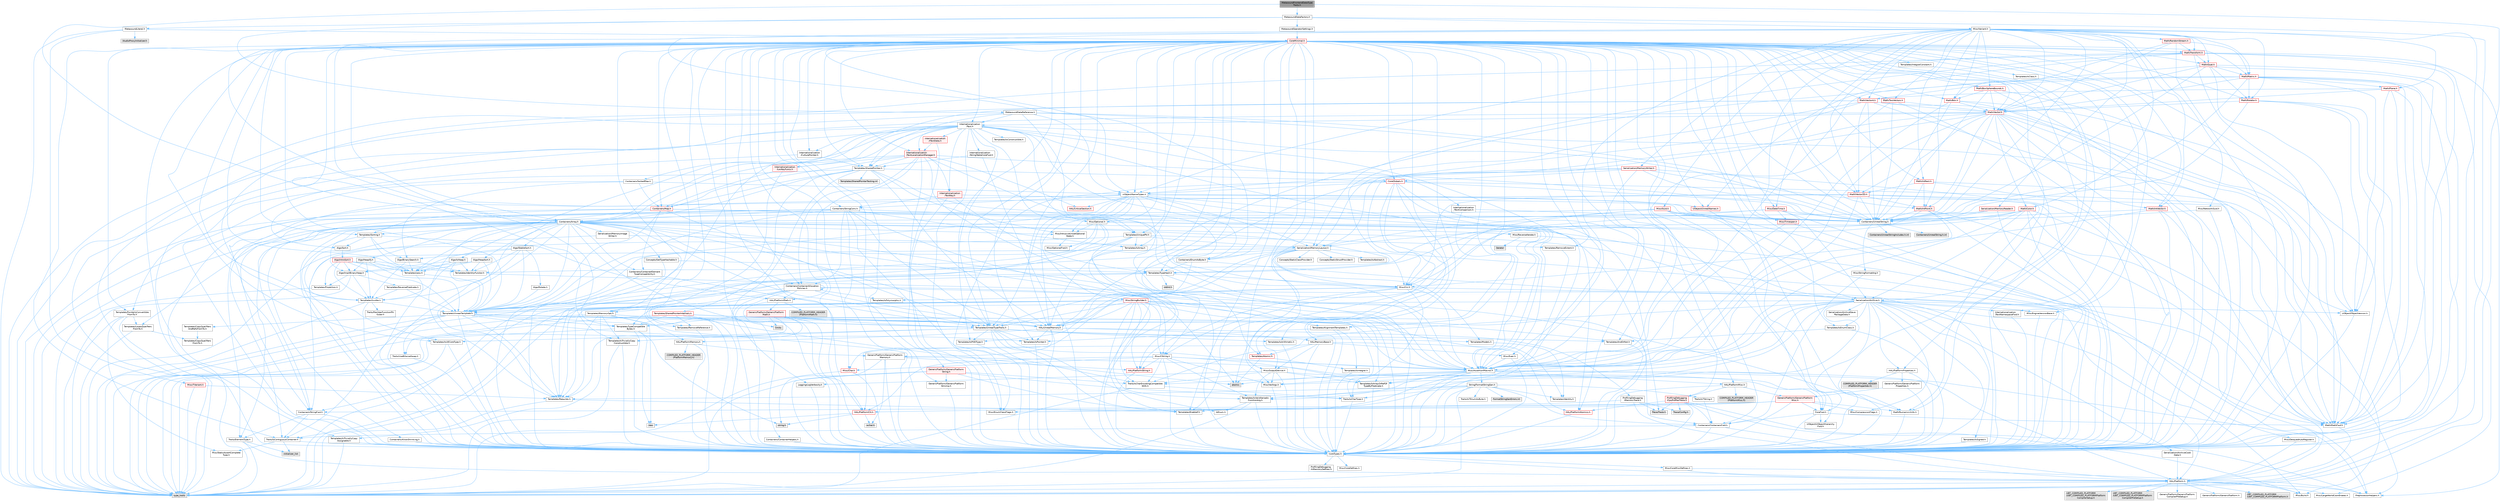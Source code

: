 digraph "MetasoundFrontendDataTypeTraits.h"
{
 // INTERACTIVE_SVG=YES
 // LATEX_PDF_SIZE
  bgcolor="transparent";
  edge [fontname=Helvetica,fontsize=10,labelfontname=Helvetica,labelfontsize=10];
  node [fontname=Helvetica,fontsize=10,shape=box,height=0.2,width=0.4];
  Node1 [id="Node000001",label="MetasoundFrontendDataType\lTraits.h",height=0.2,width=0.4,color="gray40", fillcolor="grey60", style="filled", fontcolor="black",tooltip=" "];
  Node1 -> Node2 [id="edge1_Node000001_Node000002",color="steelblue1",style="solid",tooltip=" "];
  Node2 [id="Node000002",label="Containers/Array.h",height=0.2,width=0.4,color="grey40", fillcolor="white", style="filled",URL="$df/dd0/Array_8h.html",tooltip=" "];
  Node2 -> Node3 [id="edge2_Node000002_Node000003",color="steelblue1",style="solid",tooltip=" "];
  Node3 [id="Node000003",label="CoreTypes.h",height=0.2,width=0.4,color="grey40", fillcolor="white", style="filled",URL="$dc/dec/CoreTypes_8h.html",tooltip=" "];
  Node3 -> Node4 [id="edge3_Node000003_Node000004",color="steelblue1",style="solid",tooltip=" "];
  Node4 [id="Node000004",label="HAL/Platform.h",height=0.2,width=0.4,color="grey40", fillcolor="white", style="filled",URL="$d9/dd0/Platform_8h.html",tooltip=" "];
  Node4 -> Node5 [id="edge4_Node000004_Node000005",color="steelblue1",style="solid",tooltip=" "];
  Node5 [id="Node000005",label="Misc/Build.h",height=0.2,width=0.4,color="grey40", fillcolor="white", style="filled",URL="$d3/dbb/Build_8h.html",tooltip=" "];
  Node4 -> Node6 [id="edge5_Node000004_Node000006",color="steelblue1",style="solid",tooltip=" "];
  Node6 [id="Node000006",label="Misc/LargeWorldCoordinates.h",height=0.2,width=0.4,color="grey40", fillcolor="white", style="filled",URL="$d2/dcb/LargeWorldCoordinates_8h.html",tooltip=" "];
  Node4 -> Node7 [id="edge6_Node000004_Node000007",color="steelblue1",style="solid",tooltip=" "];
  Node7 [id="Node000007",label="type_traits",height=0.2,width=0.4,color="grey60", fillcolor="#E0E0E0", style="filled",tooltip=" "];
  Node4 -> Node8 [id="edge7_Node000004_Node000008",color="steelblue1",style="solid",tooltip=" "];
  Node8 [id="Node000008",label="PreprocessorHelpers.h",height=0.2,width=0.4,color="grey40", fillcolor="white", style="filled",URL="$db/ddb/PreprocessorHelpers_8h.html",tooltip=" "];
  Node4 -> Node9 [id="edge8_Node000004_Node000009",color="steelblue1",style="solid",tooltip=" "];
  Node9 [id="Node000009",label="UBT_COMPILED_PLATFORM\l/UBT_COMPILED_PLATFORMPlatform\lCompilerPreSetup.h",height=0.2,width=0.4,color="grey60", fillcolor="#E0E0E0", style="filled",tooltip=" "];
  Node4 -> Node10 [id="edge9_Node000004_Node000010",color="steelblue1",style="solid",tooltip=" "];
  Node10 [id="Node000010",label="GenericPlatform/GenericPlatform\lCompilerPreSetup.h",height=0.2,width=0.4,color="grey40", fillcolor="white", style="filled",URL="$d9/dc8/GenericPlatformCompilerPreSetup_8h.html",tooltip=" "];
  Node4 -> Node11 [id="edge10_Node000004_Node000011",color="steelblue1",style="solid",tooltip=" "];
  Node11 [id="Node000011",label="GenericPlatform/GenericPlatform.h",height=0.2,width=0.4,color="grey40", fillcolor="white", style="filled",URL="$d6/d84/GenericPlatform_8h.html",tooltip=" "];
  Node4 -> Node12 [id="edge11_Node000004_Node000012",color="steelblue1",style="solid",tooltip=" "];
  Node12 [id="Node000012",label="UBT_COMPILED_PLATFORM\l/UBT_COMPILED_PLATFORMPlatform.h",height=0.2,width=0.4,color="grey60", fillcolor="#E0E0E0", style="filled",tooltip=" "];
  Node4 -> Node13 [id="edge12_Node000004_Node000013",color="steelblue1",style="solid",tooltip=" "];
  Node13 [id="Node000013",label="UBT_COMPILED_PLATFORM\l/UBT_COMPILED_PLATFORMPlatform\lCompilerSetup.h",height=0.2,width=0.4,color="grey60", fillcolor="#E0E0E0", style="filled",tooltip=" "];
  Node3 -> Node14 [id="edge13_Node000003_Node000014",color="steelblue1",style="solid",tooltip=" "];
  Node14 [id="Node000014",label="ProfilingDebugging\l/UMemoryDefines.h",height=0.2,width=0.4,color="grey40", fillcolor="white", style="filled",URL="$d2/da2/UMemoryDefines_8h.html",tooltip=" "];
  Node3 -> Node15 [id="edge14_Node000003_Node000015",color="steelblue1",style="solid",tooltip=" "];
  Node15 [id="Node000015",label="Misc/CoreMiscDefines.h",height=0.2,width=0.4,color="grey40", fillcolor="white", style="filled",URL="$da/d38/CoreMiscDefines_8h.html",tooltip=" "];
  Node15 -> Node4 [id="edge15_Node000015_Node000004",color="steelblue1",style="solid",tooltip=" "];
  Node15 -> Node8 [id="edge16_Node000015_Node000008",color="steelblue1",style="solid",tooltip=" "];
  Node3 -> Node16 [id="edge17_Node000003_Node000016",color="steelblue1",style="solid",tooltip=" "];
  Node16 [id="Node000016",label="Misc/CoreDefines.h",height=0.2,width=0.4,color="grey40", fillcolor="white", style="filled",URL="$d3/dd2/CoreDefines_8h.html",tooltip=" "];
  Node2 -> Node17 [id="edge18_Node000002_Node000017",color="steelblue1",style="solid",tooltip=" "];
  Node17 [id="Node000017",label="Misc/AssertionMacros.h",height=0.2,width=0.4,color="grey40", fillcolor="white", style="filled",URL="$d0/dfa/AssertionMacros_8h.html",tooltip=" "];
  Node17 -> Node3 [id="edge19_Node000017_Node000003",color="steelblue1",style="solid",tooltip=" "];
  Node17 -> Node4 [id="edge20_Node000017_Node000004",color="steelblue1",style="solid",tooltip=" "];
  Node17 -> Node18 [id="edge21_Node000017_Node000018",color="steelblue1",style="solid",tooltip=" "];
  Node18 [id="Node000018",label="HAL/PlatformMisc.h",height=0.2,width=0.4,color="grey40", fillcolor="white", style="filled",URL="$d0/df5/PlatformMisc_8h.html",tooltip=" "];
  Node18 -> Node3 [id="edge22_Node000018_Node000003",color="steelblue1",style="solid",tooltip=" "];
  Node18 -> Node19 [id="edge23_Node000018_Node000019",color="steelblue1",style="solid",tooltip=" "];
  Node19 [id="Node000019",label="GenericPlatform/GenericPlatform\lMisc.h",height=0.2,width=0.4,color="red", fillcolor="#FFF0F0", style="filled",URL="$db/d9a/GenericPlatformMisc_8h.html",tooltip=" "];
  Node19 -> Node20 [id="edge24_Node000019_Node000020",color="steelblue1",style="solid",tooltip=" "];
  Node20 [id="Node000020",label="Containers/StringFwd.h",height=0.2,width=0.4,color="grey40", fillcolor="white", style="filled",URL="$df/d37/StringFwd_8h.html",tooltip=" "];
  Node20 -> Node3 [id="edge25_Node000020_Node000003",color="steelblue1",style="solid",tooltip=" "];
  Node20 -> Node21 [id="edge26_Node000020_Node000021",color="steelblue1",style="solid",tooltip=" "];
  Node21 [id="Node000021",label="Traits/ElementType.h",height=0.2,width=0.4,color="grey40", fillcolor="white", style="filled",URL="$d5/d4f/ElementType_8h.html",tooltip=" "];
  Node21 -> Node4 [id="edge27_Node000021_Node000004",color="steelblue1",style="solid",tooltip=" "];
  Node21 -> Node22 [id="edge28_Node000021_Node000022",color="steelblue1",style="solid",tooltip=" "];
  Node22 [id="Node000022",label="initializer_list",height=0.2,width=0.4,color="grey60", fillcolor="#E0E0E0", style="filled",tooltip=" "];
  Node21 -> Node7 [id="edge29_Node000021_Node000007",color="steelblue1",style="solid",tooltip=" "];
  Node20 -> Node23 [id="edge30_Node000020_Node000023",color="steelblue1",style="solid",tooltip=" "];
  Node23 [id="Node000023",label="Traits/IsContiguousContainer.h",height=0.2,width=0.4,color="grey40", fillcolor="white", style="filled",URL="$d5/d3c/IsContiguousContainer_8h.html",tooltip=" "];
  Node23 -> Node3 [id="edge31_Node000023_Node000003",color="steelblue1",style="solid",tooltip=" "];
  Node23 -> Node24 [id="edge32_Node000023_Node000024",color="steelblue1",style="solid",tooltip=" "];
  Node24 [id="Node000024",label="Misc/StaticAssertComplete\lType.h",height=0.2,width=0.4,color="grey40", fillcolor="white", style="filled",URL="$d5/d4e/StaticAssertCompleteType_8h.html",tooltip=" "];
  Node23 -> Node22 [id="edge33_Node000023_Node000022",color="steelblue1",style="solid",tooltip=" "];
  Node19 -> Node25 [id="edge34_Node000019_Node000025",color="steelblue1",style="solid",tooltip=" "];
  Node25 [id="Node000025",label="CoreFwd.h",height=0.2,width=0.4,color="grey40", fillcolor="white", style="filled",URL="$d1/d1e/CoreFwd_8h.html",tooltip=" "];
  Node25 -> Node3 [id="edge35_Node000025_Node000003",color="steelblue1",style="solid",tooltip=" "];
  Node25 -> Node26 [id="edge36_Node000025_Node000026",color="steelblue1",style="solid",tooltip=" "];
  Node26 [id="Node000026",label="Containers/ContainersFwd.h",height=0.2,width=0.4,color="grey40", fillcolor="white", style="filled",URL="$d4/d0a/ContainersFwd_8h.html",tooltip=" "];
  Node26 -> Node4 [id="edge37_Node000026_Node000004",color="steelblue1",style="solid",tooltip=" "];
  Node26 -> Node3 [id="edge38_Node000026_Node000003",color="steelblue1",style="solid",tooltip=" "];
  Node26 -> Node23 [id="edge39_Node000026_Node000023",color="steelblue1",style="solid",tooltip=" "];
  Node25 -> Node27 [id="edge40_Node000025_Node000027",color="steelblue1",style="solid",tooltip=" "];
  Node27 [id="Node000027",label="Math/MathFwd.h",height=0.2,width=0.4,color="grey40", fillcolor="white", style="filled",URL="$d2/d10/MathFwd_8h.html",tooltip=" "];
  Node27 -> Node4 [id="edge41_Node000027_Node000004",color="steelblue1",style="solid",tooltip=" "];
  Node25 -> Node28 [id="edge42_Node000025_Node000028",color="steelblue1",style="solid",tooltip=" "];
  Node28 [id="Node000028",label="UObject/UObjectHierarchy\lFwd.h",height=0.2,width=0.4,color="grey40", fillcolor="white", style="filled",URL="$d3/d13/UObjectHierarchyFwd_8h.html",tooltip=" "];
  Node19 -> Node3 [id="edge43_Node000019_Node000003",color="steelblue1",style="solid",tooltip=" "];
  Node19 -> Node30 [id="edge44_Node000019_Node000030",color="steelblue1",style="solid",tooltip=" "];
  Node30 [id="Node000030",label="HAL/PlatformCrt.h",height=0.2,width=0.4,color="red", fillcolor="#FFF0F0", style="filled",URL="$d8/d75/PlatformCrt_8h.html",tooltip=" "];
  Node30 -> Node31 [id="edge45_Node000030_Node000031",color="steelblue1",style="solid",tooltip=" "];
  Node31 [id="Node000031",label="new",height=0.2,width=0.4,color="grey60", fillcolor="#E0E0E0", style="filled",tooltip=" "];
  Node30 -> Node32 [id="edge46_Node000030_Node000032",color="steelblue1",style="solid",tooltip=" "];
  Node32 [id="Node000032",label="wchar.h",height=0.2,width=0.4,color="grey60", fillcolor="#E0E0E0", style="filled",tooltip=" "];
  Node30 -> Node39 [id="edge47_Node000030_Node000039",color="steelblue1",style="solid",tooltip=" "];
  Node39 [id="Node000039",label="string.h",height=0.2,width=0.4,color="grey60", fillcolor="#E0E0E0", style="filled",tooltip=" "];
  Node19 -> Node40 [id="edge48_Node000019_Node000040",color="steelblue1",style="solid",tooltip=" "];
  Node40 [id="Node000040",label="Math/NumericLimits.h",height=0.2,width=0.4,color="grey40", fillcolor="white", style="filled",URL="$df/d1b/NumericLimits_8h.html",tooltip=" "];
  Node40 -> Node3 [id="edge49_Node000040_Node000003",color="steelblue1",style="solid",tooltip=" "];
  Node19 -> Node41 [id="edge50_Node000019_Node000041",color="steelblue1",style="solid",tooltip=" "];
  Node41 [id="Node000041",label="Misc/CompressionFlags.h",height=0.2,width=0.4,color="grey40", fillcolor="white", style="filled",URL="$d9/d76/CompressionFlags_8h.html",tooltip=" "];
  Node19 -> Node42 [id="edge51_Node000019_Node000042",color="steelblue1",style="solid",tooltip=" "];
  Node42 [id="Node000042",label="Misc/EnumClassFlags.h",height=0.2,width=0.4,color="grey40", fillcolor="white", style="filled",URL="$d8/de7/EnumClassFlags_8h.html",tooltip=" "];
  Node18 -> Node45 [id="edge52_Node000018_Node000045",color="steelblue1",style="solid",tooltip=" "];
  Node45 [id="Node000045",label="COMPILED_PLATFORM_HEADER\l(PlatformMisc.h)",height=0.2,width=0.4,color="grey60", fillcolor="#E0E0E0", style="filled",tooltip=" "];
  Node18 -> Node46 [id="edge53_Node000018_Node000046",color="steelblue1",style="solid",tooltip=" "];
  Node46 [id="Node000046",label="ProfilingDebugging\l/CpuProfilerTrace.h",height=0.2,width=0.4,color="red", fillcolor="#FFF0F0", style="filled",URL="$da/dcb/CpuProfilerTrace_8h.html",tooltip=" "];
  Node46 -> Node3 [id="edge54_Node000046_Node000003",color="steelblue1",style="solid",tooltip=" "];
  Node46 -> Node26 [id="edge55_Node000046_Node000026",color="steelblue1",style="solid",tooltip=" "];
  Node46 -> Node47 [id="edge56_Node000046_Node000047",color="steelblue1",style="solid",tooltip=" "];
  Node47 [id="Node000047",label="HAL/PlatformAtomics.h",height=0.2,width=0.4,color="red", fillcolor="#FFF0F0", style="filled",URL="$d3/d36/PlatformAtomics_8h.html",tooltip=" "];
  Node47 -> Node3 [id="edge57_Node000047_Node000003",color="steelblue1",style="solid",tooltip=" "];
  Node46 -> Node8 [id="edge58_Node000046_Node000008",color="steelblue1",style="solid",tooltip=" "];
  Node46 -> Node5 [id="edge59_Node000046_Node000005",color="steelblue1",style="solid",tooltip=" "];
  Node46 -> Node50 [id="edge60_Node000046_Node000050",color="steelblue1",style="solid",tooltip=" "];
  Node50 [id="Node000050",label="Trace/Config.h",height=0.2,width=0.4,color="grey60", fillcolor="#E0E0E0", style="filled",tooltip=" "];
  Node46 -> Node53 [id="edge61_Node000046_Node000053",color="steelblue1",style="solid",tooltip=" "];
  Node53 [id="Node000053",label="Trace/Trace.h",height=0.2,width=0.4,color="grey60", fillcolor="#E0E0E0", style="filled",tooltip=" "];
  Node17 -> Node8 [id="edge62_Node000017_Node000008",color="steelblue1",style="solid",tooltip=" "];
  Node17 -> Node54 [id="edge63_Node000017_Node000054",color="steelblue1",style="solid",tooltip=" "];
  Node54 [id="Node000054",label="Templates/EnableIf.h",height=0.2,width=0.4,color="grey40", fillcolor="white", style="filled",URL="$d7/d60/EnableIf_8h.html",tooltip=" "];
  Node54 -> Node3 [id="edge64_Node000054_Node000003",color="steelblue1",style="solid",tooltip=" "];
  Node17 -> Node55 [id="edge65_Node000017_Node000055",color="steelblue1",style="solid",tooltip=" "];
  Node55 [id="Node000055",label="Templates/IsArrayOrRefOf\lTypeByPredicate.h",height=0.2,width=0.4,color="grey40", fillcolor="white", style="filled",URL="$d6/da1/IsArrayOrRefOfTypeByPredicate_8h.html",tooltip=" "];
  Node55 -> Node3 [id="edge66_Node000055_Node000003",color="steelblue1",style="solid",tooltip=" "];
  Node17 -> Node56 [id="edge67_Node000017_Node000056",color="steelblue1",style="solid",tooltip=" "];
  Node56 [id="Node000056",label="Templates/IsValidVariadic\lFunctionArg.h",height=0.2,width=0.4,color="grey40", fillcolor="white", style="filled",URL="$d0/dc8/IsValidVariadicFunctionArg_8h.html",tooltip=" "];
  Node56 -> Node3 [id="edge68_Node000056_Node000003",color="steelblue1",style="solid",tooltip=" "];
  Node56 -> Node57 [id="edge69_Node000056_Node000057",color="steelblue1",style="solid",tooltip=" "];
  Node57 [id="Node000057",label="IsEnum.h",height=0.2,width=0.4,color="grey40", fillcolor="white", style="filled",URL="$d4/de5/IsEnum_8h.html",tooltip=" "];
  Node56 -> Node7 [id="edge70_Node000056_Node000007",color="steelblue1",style="solid",tooltip=" "];
  Node17 -> Node58 [id="edge71_Node000017_Node000058",color="steelblue1",style="solid",tooltip=" "];
  Node58 [id="Node000058",label="Traits/IsCharEncodingCompatible\lWith.h",height=0.2,width=0.4,color="grey40", fillcolor="white", style="filled",URL="$df/dd1/IsCharEncodingCompatibleWith_8h.html",tooltip=" "];
  Node58 -> Node7 [id="edge72_Node000058_Node000007",color="steelblue1",style="solid",tooltip=" "];
  Node58 -> Node59 [id="edge73_Node000058_Node000059",color="steelblue1",style="solid",tooltip=" "];
  Node59 [id="Node000059",label="Traits/IsCharType.h",height=0.2,width=0.4,color="grey40", fillcolor="white", style="filled",URL="$db/d51/IsCharType_8h.html",tooltip=" "];
  Node59 -> Node3 [id="edge74_Node000059_Node000003",color="steelblue1",style="solid",tooltip=" "];
  Node17 -> Node60 [id="edge75_Node000017_Node000060",color="steelblue1",style="solid",tooltip=" "];
  Node60 [id="Node000060",label="Misc/VarArgs.h",height=0.2,width=0.4,color="grey40", fillcolor="white", style="filled",URL="$d5/d6f/VarArgs_8h.html",tooltip=" "];
  Node60 -> Node3 [id="edge76_Node000060_Node000003",color="steelblue1",style="solid",tooltip=" "];
  Node17 -> Node61 [id="edge77_Node000017_Node000061",color="steelblue1",style="solid",tooltip=" "];
  Node61 [id="Node000061",label="String/FormatStringSan.h",height=0.2,width=0.4,color="grey40", fillcolor="white", style="filled",URL="$d3/d8b/FormatStringSan_8h.html",tooltip=" "];
  Node61 -> Node7 [id="edge78_Node000061_Node000007",color="steelblue1",style="solid",tooltip=" "];
  Node61 -> Node3 [id="edge79_Node000061_Node000003",color="steelblue1",style="solid",tooltip=" "];
  Node61 -> Node62 [id="edge80_Node000061_Node000062",color="steelblue1",style="solid",tooltip=" "];
  Node62 [id="Node000062",label="Templates/Requires.h",height=0.2,width=0.4,color="grey40", fillcolor="white", style="filled",URL="$dc/d96/Requires_8h.html",tooltip=" "];
  Node62 -> Node54 [id="edge81_Node000062_Node000054",color="steelblue1",style="solid",tooltip=" "];
  Node62 -> Node7 [id="edge82_Node000062_Node000007",color="steelblue1",style="solid",tooltip=" "];
  Node61 -> Node63 [id="edge83_Node000061_Node000063",color="steelblue1",style="solid",tooltip=" "];
  Node63 [id="Node000063",label="Templates/Identity.h",height=0.2,width=0.4,color="grey40", fillcolor="white", style="filled",URL="$d0/dd5/Identity_8h.html",tooltip=" "];
  Node61 -> Node56 [id="edge84_Node000061_Node000056",color="steelblue1",style="solid",tooltip=" "];
  Node61 -> Node59 [id="edge85_Node000061_Node000059",color="steelblue1",style="solid",tooltip=" "];
  Node61 -> Node64 [id="edge86_Node000061_Node000064",color="steelblue1",style="solid",tooltip=" "];
  Node64 [id="Node000064",label="Traits/IsTEnumAsByte.h",height=0.2,width=0.4,color="grey40", fillcolor="white", style="filled",URL="$d1/de6/IsTEnumAsByte_8h.html",tooltip=" "];
  Node61 -> Node65 [id="edge87_Node000061_Node000065",color="steelblue1",style="solid",tooltip=" "];
  Node65 [id="Node000065",label="Traits/IsTString.h",height=0.2,width=0.4,color="grey40", fillcolor="white", style="filled",URL="$d0/df8/IsTString_8h.html",tooltip=" "];
  Node65 -> Node26 [id="edge88_Node000065_Node000026",color="steelblue1",style="solid",tooltip=" "];
  Node61 -> Node26 [id="edge89_Node000061_Node000026",color="steelblue1",style="solid",tooltip=" "];
  Node61 -> Node66 [id="edge90_Node000061_Node000066",color="steelblue1",style="solid",tooltip=" "];
  Node66 [id="Node000066",label="FormatStringSanErrors.inl",height=0.2,width=0.4,color="grey60", fillcolor="#E0E0E0", style="filled",tooltip=" "];
  Node17 -> Node67 [id="edge91_Node000017_Node000067",color="steelblue1",style="solid",tooltip=" "];
  Node67 [id="Node000067",label="atomic",height=0.2,width=0.4,color="grey60", fillcolor="#E0E0E0", style="filled",tooltip=" "];
  Node2 -> Node68 [id="edge92_Node000002_Node000068",color="steelblue1",style="solid",tooltip=" "];
  Node68 [id="Node000068",label="Misc/IntrusiveUnsetOptional\lState.h",height=0.2,width=0.4,color="grey40", fillcolor="white", style="filled",URL="$d2/d0a/IntrusiveUnsetOptionalState_8h.html",tooltip=" "];
  Node68 -> Node69 [id="edge93_Node000068_Node000069",color="steelblue1",style="solid",tooltip=" "];
  Node69 [id="Node000069",label="Misc/OptionalFwd.h",height=0.2,width=0.4,color="grey40", fillcolor="white", style="filled",URL="$dc/d50/OptionalFwd_8h.html",tooltip=" "];
  Node2 -> Node70 [id="edge94_Node000002_Node000070",color="steelblue1",style="solid",tooltip=" "];
  Node70 [id="Node000070",label="Misc/ReverseIterate.h",height=0.2,width=0.4,color="grey40", fillcolor="white", style="filled",URL="$db/de3/ReverseIterate_8h.html",tooltip=" "];
  Node70 -> Node4 [id="edge95_Node000070_Node000004",color="steelblue1",style="solid",tooltip=" "];
  Node70 -> Node71 [id="edge96_Node000070_Node000071",color="steelblue1",style="solid",tooltip=" "];
  Node71 [id="Node000071",label="iterator",height=0.2,width=0.4,color="grey60", fillcolor="#E0E0E0", style="filled",tooltip=" "];
  Node2 -> Node72 [id="edge97_Node000002_Node000072",color="steelblue1",style="solid",tooltip=" "];
  Node72 [id="Node000072",label="HAL/UnrealMemory.h",height=0.2,width=0.4,color="grey40", fillcolor="white", style="filled",URL="$d9/d96/UnrealMemory_8h.html",tooltip=" "];
  Node72 -> Node3 [id="edge98_Node000072_Node000003",color="steelblue1",style="solid",tooltip=" "];
  Node72 -> Node73 [id="edge99_Node000072_Node000073",color="steelblue1",style="solid",tooltip=" "];
  Node73 [id="Node000073",label="GenericPlatform/GenericPlatform\lMemory.h",height=0.2,width=0.4,color="grey40", fillcolor="white", style="filled",URL="$dd/d22/GenericPlatformMemory_8h.html",tooltip=" "];
  Node73 -> Node25 [id="edge100_Node000073_Node000025",color="steelblue1",style="solid",tooltip=" "];
  Node73 -> Node3 [id="edge101_Node000073_Node000003",color="steelblue1",style="solid",tooltip=" "];
  Node73 -> Node74 [id="edge102_Node000073_Node000074",color="steelblue1",style="solid",tooltip=" "];
  Node74 [id="Node000074",label="HAL/PlatformString.h",height=0.2,width=0.4,color="red", fillcolor="#FFF0F0", style="filled",URL="$db/db5/PlatformString_8h.html",tooltip=" "];
  Node74 -> Node3 [id="edge103_Node000074_Node000003",color="steelblue1",style="solid",tooltip=" "];
  Node73 -> Node39 [id="edge104_Node000073_Node000039",color="steelblue1",style="solid",tooltip=" "];
  Node73 -> Node32 [id="edge105_Node000073_Node000032",color="steelblue1",style="solid",tooltip=" "];
  Node72 -> Node76 [id="edge106_Node000072_Node000076",color="steelblue1",style="solid",tooltip=" "];
  Node76 [id="Node000076",label="HAL/MemoryBase.h",height=0.2,width=0.4,color="grey40", fillcolor="white", style="filled",URL="$d6/d9f/MemoryBase_8h.html",tooltip=" "];
  Node76 -> Node3 [id="edge107_Node000076_Node000003",color="steelblue1",style="solid",tooltip=" "];
  Node76 -> Node47 [id="edge108_Node000076_Node000047",color="steelblue1",style="solid",tooltip=" "];
  Node76 -> Node30 [id="edge109_Node000076_Node000030",color="steelblue1",style="solid",tooltip=" "];
  Node76 -> Node77 [id="edge110_Node000076_Node000077",color="steelblue1",style="solid",tooltip=" "];
  Node77 [id="Node000077",label="Misc/Exec.h",height=0.2,width=0.4,color="grey40", fillcolor="white", style="filled",URL="$de/ddb/Exec_8h.html",tooltip=" "];
  Node77 -> Node3 [id="edge111_Node000077_Node000003",color="steelblue1",style="solid",tooltip=" "];
  Node77 -> Node17 [id="edge112_Node000077_Node000017",color="steelblue1",style="solid",tooltip=" "];
  Node76 -> Node78 [id="edge113_Node000076_Node000078",color="steelblue1",style="solid",tooltip=" "];
  Node78 [id="Node000078",label="Misc/OutputDevice.h",height=0.2,width=0.4,color="grey40", fillcolor="white", style="filled",URL="$d7/d32/OutputDevice_8h.html",tooltip=" "];
  Node78 -> Node25 [id="edge114_Node000078_Node000025",color="steelblue1",style="solid",tooltip=" "];
  Node78 -> Node3 [id="edge115_Node000078_Node000003",color="steelblue1",style="solid",tooltip=" "];
  Node78 -> Node79 [id="edge116_Node000078_Node000079",color="steelblue1",style="solid",tooltip=" "];
  Node79 [id="Node000079",label="Logging/LogVerbosity.h",height=0.2,width=0.4,color="grey40", fillcolor="white", style="filled",URL="$d2/d8f/LogVerbosity_8h.html",tooltip=" "];
  Node79 -> Node3 [id="edge117_Node000079_Node000003",color="steelblue1",style="solid",tooltip=" "];
  Node78 -> Node60 [id="edge118_Node000078_Node000060",color="steelblue1",style="solid",tooltip=" "];
  Node78 -> Node55 [id="edge119_Node000078_Node000055",color="steelblue1",style="solid",tooltip=" "];
  Node78 -> Node56 [id="edge120_Node000078_Node000056",color="steelblue1",style="solid",tooltip=" "];
  Node78 -> Node58 [id="edge121_Node000078_Node000058",color="steelblue1",style="solid",tooltip=" "];
  Node76 -> Node80 [id="edge122_Node000076_Node000080",color="steelblue1",style="solid",tooltip=" "];
  Node80 [id="Node000080",label="Templates/Atomic.h",height=0.2,width=0.4,color="red", fillcolor="#FFF0F0", style="filled",URL="$d3/d91/Atomic_8h.html",tooltip=" "];
  Node80 -> Node83 [id="edge123_Node000080_Node000083",color="steelblue1",style="solid",tooltip=" "];
  Node83 [id="Node000083",label="Templates/IsIntegral.h",height=0.2,width=0.4,color="grey40", fillcolor="white", style="filled",URL="$da/d64/IsIntegral_8h.html",tooltip=" "];
  Node83 -> Node3 [id="edge124_Node000083_Node000003",color="steelblue1",style="solid",tooltip=" "];
  Node80 -> Node67 [id="edge125_Node000080_Node000067",color="steelblue1",style="solid",tooltip=" "];
  Node72 -> Node89 [id="edge126_Node000072_Node000089",color="steelblue1",style="solid",tooltip=" "];
  Node89 [id="Node000089",label="HAL/PlatformMemory.h",height=0.2,width=0.4,color="grey40", fillcolor="white", style="filled",URL="$de/d68/PlatformMemory_8h.html",tooltip=" "];
  Node89 -> Node3 [id="edge127_Node000089_Node000003",color="steelblue1",style="solid",tooltip=" "];
  Node89 -> Node73 [id="edge128_Node000089_Node000073",color="steelblue1",style="solid",tooltip=" "];
  Node89 -> Node90 [id="edge129_Node000089_Node000090",color="steelblue1",style="solid",tooltip=" "];
  Node90 [id="Node000090",label="COMPILED_PLATFORM_HEADER\l(PlatformMemory.h)",height=0.2,width=0.4,color="grey60", fillcolor="#E0E0E0", style="filled",tooltip=" "];
  Node72 -> Node91 [id="edge130_Node000072_Node000091",color="steelblue1",style="solid",tooltip=" "];
  Node91 [id="Node000091",label="ProfilingDebugging\l/MemoryTrace.h",height=0.2,width=0.4,color="grey40", fillcolor="white", style="filled",URL="$da/dd7/MemoryTrace_8h.html",tooltip=" "];
  Node91 -> Node4 [id="edge131_Node000091_Node000004",color="steelblue1",style="solid",tooltip=" "];
  Node91 -> Node42 [id="edge132_Node000091_Node000042",color="steelblue1",style="solid",tooltip=" "];
  Node91 -> Node50 [id="edge133_Node000091_Node000050",color="steelblue1",style="solid",tooltip=" "];
  Node91 -> Node53 [id="edge134_Node000091_Node000053",color="steelblue1",style="solid",tooltip=" "];
  Node72 -> Node92 [id="edge135_Node000072_Node000092",color="steelblue1",style="solid",tooltip=" "];
  Node92 [id="Node000092",label="Templates/IsPointer.h",height=0.2,width=0.4,color="grey40", fillcolor="white", style="filled",URL="$d7/d05/IsPointer_8h.html",tooltip=" "];
  Node92 -> Node3 [id="edge136_Node000092_Node000003",color="steelblue1",style="solid",tooltip=" "];
  Node2 -> Node93 [id="edge137_Node000002_Node000093",color="steelblue1",style="solid",tooltip=" "];
  Node93 [id="Node000093",label="Templates/UnrealTypeTraits.h",height=0.2,width=0.4,color="grey40", fillcolor="white", style="filled",URL="$d2/d2d/UnrealTypeTraits_8h.html",tooltip=" "];
  Node93 -> Node3 [id="edge138_Node000093_Node000003",color="steelblue1",style="solid",tooltip=" "];
  Node93 -> Node92 [id="edge139_Node000093_Node000092",color="steelblue1",style="solid",tooltip=" "];
  Node93 -> Node17 [id="edge140_Node000093_Node000017",color="steelblue1",style="solid",tooltip=" "];
  Node93 -> Node85 [id="edge141_Node000093_Node000085",color="steelblue1",style="solid",tooltip=" "];
  Node85 [id="Node000085",label="Templates/AndOrNot.h",height=0.2,width=0.4,color="grey40", fillcolor="white", style="filled",URL="$db/d0a/AndOrNot_8h.html",tooltip=" "];
  Node85 -> Node3 [id="edge142_Node000085_Node000003",color="steelblue1",style="solid",tooltip=" "];
  Node93 -> Node54 [id="edge143_Node000093_Node000054",color="steelblue1",style="solid",tooltip=" "];
  Node93 -> Node94 [id="edge144_Node000093_Node000094",color="steelblue1",style="solid",tooltip=" "];
  Node94 [id="Node000094",label="Templates/IsArithmetic.h",height=0.2,width=0.4,color="grey40", fillcolor="white", style="filled",URL="$d2/d5d/IsArithmetic_8h.html",tooltip=" "];
  Node94 -> Node3 [id="edge145_Node000094_Node000003",color="steelblue1",style="solid",tooltip=" "];
  Node93 -> Node57 [id="edge146_Node000093_Node000057",color="steelblue1",style="solid",tooltip=" "];
  Node93 -> Node95 [id="edge147_Node000093_Node000095",color="steelblue1",style="solid",tooltip=" "];
  Node95 [id="Node000095",label="Templates/Models.h",height=0.2,width=0.4,color="grey40", fillcolor="white", style="filled",URL="$d3/d0c/Models_8h.html",tooltip=" "];
  Node95 -> Node63 [id="edge148_Node000095_Node000063",color="steelblue1",style="solid",tooltip=" "];
  Node93 -> Node96 [id="edge149_Node000093_Node000096",color="steelblue1",style="solid",tooltip=" "];
  Node96 [id="Node000096",label="Templates/IsPODType.h",height=0.2,width=0.4,color="grey40", fillcolor="white", style="filled",URL="$d7/db1/IsPODType_8h.html",tooltip=" "];
  Node96 -> Node3 [id="edge150_Node000096_Node000003",color="steelblue1",style="solid",tooltip=" "];
  Node93 -> Node97 [id="edge151_Node000093_Node000097",color="steelblue1",style="solid",tooltip=" "];
  Node97 [id="Node000097",label="Templates/IsUECoreType.h",height=0.2,width=0.4,color="grey40", fillcolor="white", style="filled",URL="$d1/db8/IsUECoreType_8h.html",tooltip=" "];
  Node97 -> Node3 [id="edge152_Node000097_Node000003",color="steelblue1",style="solid",tooltip=" "];
  Node97 -> Node7 [id="edge153_Node000097_Node000007",color="steelblue1",style="solid",tooltip=" "];
  Node93 -> Node86 [id="edge154_Node000093_Node000086",color="steelblue1",style="solid",tooltip=" "];
  Node86 [id="Node000086",label="Templates/IsTriviallyCopy\lConstructible.h",height=0.2,width=0.4,color="grey40", fillcolor="white", style="filled",URL="$d3/d78/IsTriviallyCopyConstructible_8h.html",tooltip=" "];
  Node86 -> Node3 [id="edge155_Node000086_Node000003",color="steelblue1",style="solid",tooltip=" "];
  Node86 -> Node7 [id="edge156_Node000086_Node000007",color="steelblue1",style="solid",tooltip=" "];
  Node2 -> Node98 [id="edge157_Node000002_Node000098",color="steelblue1",style="solid",tooltip=" "];
  Node98 [id="Node000098",label="Templates/UnrealTemplate.h",height=0.2,width=0.4,color="grey40", fillcolor="white", style="filled",URL="$d4/d24/UnrealTemplate_8h.html",tooltip=" "];
  Node98 -> Node3 [id="edge158_Node000098_Node000003",color="steelblue1",style="solid",tooltip=" "];
  Node98 -> Node92 [id="edge159_Node000098_Node000092",color="steelblue1",style="solid",tooltip=" "];
  Node98 -> Node72 [id="edge160_Node000098_Node000072",color="steelblue1",style="solid",tooltip=" "];
  Node98 -> Node99 [id="edge161_Node000098_Node000099",color="steelblue1",style="solid",tooltip=" "];
  Node99 [id="Node000099",label="Templates/CopyQualifiers\lAndRefsFromTo.h",height=0.2,width=0.4,color="grey40", fillcolor="white", style="filled",URL="$d3/db3/CopyQualifiersAndRefsFromTo_8h.html",tooltip=" "];
  Node99 -> Node100 [id="edge162_Node000099_Node000100",color="steelblue1",style="solid",tooltip=" "];
  Node100 [id="Node000100",label="Templates/CopyQualifiers\lFromTo.h",height=0.2,width=0.4,color="grey40", fillcolor="white", style="filled",URL="$d5/db4/CopyQualifiersFromTo_8h.html",tooltip=" "];
  Node98 -> Node93 [id="edge163_Node000098_Node000093",color="steelblue1",style="solid",tooltip=" "];
  Node98 -> Node101 [id="edge164_Node000098_Node000101",color="steelblue1",style="solid",tooltip=" "];
  Node101 [id="Node000101",label="Templates/RemoveReference.h",height=0.2,width=0.4,color="grey40", fillcolor="white", style="filled",URL="$da/dbe/RemoveReference_8h.html",tooltip=" "];
  Node101 -> Node3 [id="edge165_Node000101_Node000003",color="steelblue1",style="solid",tooltip=" "];
  Node98 -> Node62 [id="edge166_Node000098_Node000062",color="steelblue1",style="solid",tooltip=" "];
  Node98 -> Node102 [id="edge167_Node000098_Node000102",color="steelblue1",style="solid",tooltip=" "];
  Node102 [id="Node000102",label="Templates/TypeCompatible\lBytes.h",height=0.2,width=0.4,color="grey40", fillcolor="white", style="filled",URL="$df/d0a/TypeCompatibleBytes_8h.html",tooltip=" "];
  Node102 -> Node3 [id="edge168_Node000102_Node000003",color="steelblue1",style="solid",tooltip=" "];
  Node102 -> Node39 [id="edge169_Node000102_Node000039",color="steelblue1",style="solid",tooltip=" "];
  Node102 -> Node31 [id="edge170_Node000102_Node000031",color="steelblue1",style="solid",tooltip=" "];
  Node102 -> Node7 [id="edge171_Node000102_Node000007",color="steelblue1",style="solid",tooltip=" "];
  Node98 -> Node63 [id="edge172_Node000098_Node000063",color="steelblue1",style="solid",tooltip=" "];
  Node98 -> Node23 [id="edge173_Node000098_Node000023",color="steelblue1",style="solid",tooltip=" "];
  Node98 -> Node103 [id="edge174_Node000098_Node000103",color="steelblue1",style="solid",tooltip=" "];
  Node103 [id="Node000103",label="Traits/UseBitwiseSwap.h",height=0.2,width=0.4,color="grey40", fillcolor="white", style="filled",URL="$db/df3/UseBitwiseSwap_8h.html",tooltip=" "];
  Node103 -> Node3 [id="edge175_Node000103_Node000003",color="steelblue1",style="solid",tooltip=" "];
  Node103 -> Node7 [id="edge176_Node000103_Node000007",color="steelblue1",style="solid",tooltip=" "];
  Node98 -> Node7 [id="edge177_Node000098_Node000007",color="steelblue1",style="solid",tooltip=" "];
  Node2 -> Node104 [id="edge178_Node000002_Node000104",color="steelblue1",style="solid",tooltip=" "];
  Node104 [id="Node000104",label="Containers/AllowShrinking.h",height=0.2,width=0.4,color="grey40", fillcolor="white", style="filled",URL="$d7/d1a/AllowShrinking_8h.html",tooltip=" "];
  Node104 -> Node3 [id="edge179_Node000104_Node000003",color="steelblue1",style="solid",tooltip=" "];
  Node2 -> Node105 [id="edge180_Node000002_Node000105",color="steelblue1",style="solid",tooltip=" "];
  Node105 [id="Node000105",label="Containers/ContainerAllocation\lPolicies.h",height=0.2,width=0.4,color="grey40", fillcolor="white", style="filled",URL="$d7/dff/ContainerAllocationPolicies_8h.html",tooltip=" "];
  Node105 -> Node3 [id="edge181_Node000105_Node000003",color="steelblue1",style="solid",tooltip=" "];
  Node105 -> Node106 [id="edge182_Node000105_Node000106",color="steelblue1",style="solid",tooltip=" "];
  Node106 [id="Node000106",label="Containers/ContainerHelpers.h",height=0.2,width=0.4,color="grey40", fillcolor="white", style="filled",URL="$d7/d33/ContainerHelpers_8h.html",tooltip=" "];
  Node106 -> Node3 [id="edge183_Node000106_Node000003",color="steelblue1",style="solid",tooltip=" "];
  Node105 -> Node105 [id="edge184_Node000105_Node000105",color="steelblue1",style="solid",tooltip=" "];
  Node105 -> Node107 [id="edge185_Node000105_Node000107",color="steelblue1",style="solid",tooltip=" "];
  Node107 [id="Node000107",label="HAL/PlatformMath.h",height=0.2,width=0.4,color="grey40", fillcolor="white", style="filled",URL="$dc/d53/PlatformMath_8h.html",tooltip=" "];
  Node107 -> Node3 [id="edge186_Node000107_Node000003",color="steelblue1",style="solid",tooltip=" "];
  Node107 -> Node108 [id="edge187_Node000107_Node000108",color="steelblue1",style="solid",tooltip=" "];
  Node108 [id="Node000108",label="GenericPlatform/GenericPlatform\lMath.h",height=0.2,width=0.4,color="red", fillcolor="#FFF0F0", style="filled",URL="$d5/d79/GenericPlatformMath_8h.html",tooltip=" "];
  Node108 -> Node3 [id="edge188_Node000108_Node000003",color="steelblue1",style="solid",tooltip=" "];
  Node108 -> Node26 [id="edge189_Node000108_Node000026",color="steelblue1",style="solid",tooltip=" "];
  Node108 -> Node30 [id="edge190_Node000108_Node000030",color="steelblue1",style="solid",tooltip=" "];
  Node108 -> Node85 [id="edge191_Node000108_Node000085",color="steelblue1",style="solid",tooltip=" "];
  Node108 -> Node93 [id="edge192_Node000108_Node000093",color="steelblue1",style="solid",tooltip=" "];
  Node108 -> Node62 [id="edge193_Node000108_Node000062",color="steelblue1",style="solid",tooltip=" "];
  Node108 -> Node102 [id="edge194_Node000108_Node000102",color="steelblue1",style="solid",tooltip=" "];
  Node108 -> Node113 [id="edge195_Node000108_Node000113",color="steelblue1",style="solid",tooltip=" "];
  Node113 [id="Node000113",label="limits",height=0.2,width=0.4,color="grey60", fillcolor="#E0E0E0", style="filled",tooltip=" "];
  Node108 -> Node7 [id="edge196_Node000108_Node000007",color="steelblue1",style="solid",tooltip=" "];
  Node107 -> Node114 [id="edge197_Node000107_Node000114",color="steelblue1",style="solid",tooltip=" "];
  Node114 [id="Node000114",label="COMPILED_PLATFORM_HEADER\l(PlatformMath.h)",height=0.2,width=0.4,color="grey60", fillcolor="#E0E0E0", style="filled",tooltip=" "];
  Node105 -> Node72 [id="edge198_Node000105_Node000072",color="steelblue1",style="solid",tooltip=" "];
  Node105 -> Node40 [id="edge199_Node000105_Node000040",color="steelblue1",style="solid",tooltip=" "];
  Node105 -> Node17 [id="edge200_Node000105_Node000017",color="steelblue1",style="solid",tooltip=" "];
  Node105 -> Node115 [id="edge201_Node000105_Node000115",color="steelblue1",style="solid",tooltip=" "];
  Node115 [id="Node000115",label="Templates/IsPolymorphic.h",height=0.2,width=0.4,color="grey40", fillcolor="white", style="filled",URL="$dc/d20/IsPolymorphic_8h.html",tooltip=" "];
  Node105 -> Node116 [id="edge202_Node000105_Node000116",color="steelblue1",style="solid",tooltip=" "];
  Node116 [id="Node000116",label="Templates/MemoryOps.h",height=0.2,width=0.4,color="grey40", fillcolor="white", style="filled",URL="$db/dea/MemoryOps_8h.html",tooltip=" "];
  Node116 -> Node3 [id="edge203_Node000116_Node000003",color="steelblue1",style="solid",tooltip=" "];
  Node116 -> Node72 [id="edge204_Node000116_Node000072",color="steelblue1",style="solid",tooltip=" "];
  Node116 -> Node87 [id="edge205_Node000116_Node000087",color="steelblue1",style="solid",tooltip=" "];
  Node87 [id="Node000087",label="Templates/IsTriviallyCopy\lAssignable.h",height=0.2,width=0.4,color="grey40", fillcolor="white", style="filled",URL="$d2/df2/IsTriviallyCopyAssignable_8h.html",tooltip=" "];
  Node87 -> Node3 [id="edge206_Node000087_Node000003",color="steelblue1",style="solid",tooltip=" "];
  Node87 -> Node7 [id="edge207_Node000087_Node000007",color="steelblue1",style="solid",tooltip=" "];
  Node116 -> Node86 [id="edge208_Node000116_Node000086",color="steelblue1",style="solid",tooltip=" "];
  Node116 -> Node62 [id="edge209_Node000116_Node000062",color="steelblue1",style="solid",tooltip=" "];
  Node116 -> Node93 [id="edge210_Node000116_Node000093",color="steelblue1",style="solid",tooltip=" "];
  Node116 -> Node103 [id="edge211_Node000116_Node000103",color="steelblue1",style="solid",tooltip=" "];
  Node116 -> Node31 [id="edge212_Node000116_Node000031",color="steelblue1",style="solid",tooltip=" "];
  Node116 -> Node7 [id="edge213_Node000116_Node000007",color="steelblue1",style="solid",tooltip=" "];
  Node105 -> Node102 [id="edge214_Node000105_Node000102",color="steelblue1",style="solid",tooltip=" "];
  Node105 -> Node7 [id="edge215_Node000105_Node000007",color="steelblue1",style="solid",tooltip=" "];
  Node2 -> Node117 [id="edge216_Node000002_Node000117",color="steelblue1",style="solid",tooltip=" "];
  Node117 [id="Node000117",label="Containers/ContainerElement\lTypeCompatibility.h",height=0.2,width=0.4,color="grey40", fillcolor="white", style="filled",URL="$df/ddf/ContainerElementTypeCompatibility_8h.html",tooltip=" "];
  Node117 -> Node3 [id="edge217_Node000117_Node000003",color="steelblue1",style="solid",tooltip=" "];
  Node117 -> Node93 [id="edge218_Node000117_Node000093",color="steelblue1",style="solid",tooltip=" "];
  Node2 -> Node118 [id="edge219_Node000002_Node000118",color="steelblue1",style="solid",tooltip=" "];
  Node118 [id="Node000118",label="Serialization/Archive.h",height=0.2,width=0.4,color="grey40", fillcolor="white", style="filled",URL="$d7/d3b/Archive_8h.html",tooltip=" "];
  Node118 -> Node25 [id="edge220_Node000118_Node000025",color="steelblue1",style="solid",tooltip=" "];
  Node118 -> Node3 [id="edge221_Node000118_Node000003",color="steelblue1",style="solid",tooltip=" "];
  Node118 -> Node119 [id="edge222_Node000118_Node000119",color="steelblue1",style="solid",tooltip=" "];
  Node119 [id="Node000119",label="HAL/PlatformProperties.h",height=0.2,width=0.4,color="grey40", fillcolor="white", style="filled",URL="$d9/db0/PlatformProperties_8h.html",tooltip=" "];
  Node119 -> Node3 [id="edge223_Node000119_Node000003",color="steelblue1",style="solid",tooltip=" "];
  Node119 -> Node120 [id="edge224_Node000119_Node000120",color="steelblue1",style="solid",tooltip=" "];
  Node120 [id="Node000120",label="GenericPlatform/GenericPlatform\lProperties.h",height=0.2,width=0.4,color="grey40", fillcolor="white", style="filled",URL="$d2/dcd/GenericPlatformProperties_8h.html",tooltip=" "];
  Node120 -> Node3 [id="edge225_Node000120_Node000003",color="steelblue1",style="solid",tooltip=" "];
  Node120 -> Node19 [id="edge226_Node000120_Node000019",color="steelblue1",style="solid",tooltip=" "];
  Node119 -> Node121 [id="edge227_Node000119_Node000121",color="steelblue1",style="solid",tooltip=" "];
  Node121 [id="Node000121",label="COMPILED_PLATFORM_HEADER\l(PlatformProperties.h)",height=0.2,width=0.4,color="grey60", fillcolor="#E0E0E0", style="filled",tooltip=" "];
  Node118 -> Node122 [id="edge228_Node000118_Node000122",color="steelblue1",style="solid",tooltip=" "];
  Node122 [id="Node000122",label="Internationalization\l/TextNamespaceFwd.h",height=0.2,width=0.4,color="grey40", fillcolor="white", style="filled",URL="$d8/d97/TextNamespaceFwd_8h.html",tooltip=" "];
  Node122 -> Node3 [id="edge229_Node000122_Node000003",color="steelblue1",style="solid",tooltip=" "];
  Node118 -> Node27 [id="edge230_Node000118_Node000027",color="steelblue1",style="solid",tooltip=" "];
  Node118 -> Node17 [id="edge231_Node000118_Node000017",color="steelblue1",style="solid",tooltip=" "];
  Node118 -> Node5 [id="edge232_Node000118_Node000005",color="steelblue1",style="solid",tooltip=" "];
  Node118 -> Node41 [id="edge233_Node000118_Node000041",color="steelblue1",style="solid",tooltip=" "];
  Node118 -> Node123 [id="edge234_Node000118_Node000123",color="steelblue1",style="solid",tooltip=" "];
  Node123 [id="Node000123",label="Misc/EngineVersionBase.h",height=0.2,width=0.4,color="grey40", fillcolor="white", style="filled",URL="$d5/d2b/EngineVersionBase_8h.html",tooltip=" "];
  Node123 -> Node3 [id="edge235_Node000123_Node000003",color="steelblue1",style="solid",tooltip=" "];
  Node118 -> Node60 [id="edge236_Node000118_Node000060",color="steelblue1",style="solid",tooltip=" "];
  Node118 -> Node124 [id="edge237_Node000118_Node000124",color="steelblue1",style="solid",tooltip=" "];
  Node124 [id="Node000124",label="Serialization/ArchiveCook\lData.h",height=0.2,width=0.4,color="grey40", fillcolor="white", style="filled",URL="$dc/db6/ArchiveCookData_8h.html",tooltip=" "];
  Node124 -> Node4 [id="edge238_Node000124_Node000004",color="steelblue1",style="solid",tooltip=" "];
  Node118 -> Node125 [id="edge239_Node000118_Node000125",color="steelblue1",style="solid",tooltip=" "];
  Node125 [id="Node000125",label="Serialization/ArchiveSave\lPackageData.h",height=0.2,width=0.4,color="grey40", fillcolor="white", style="filled",URL="$d1/d37/ArchiveSavePackageData_8h.html",tooltip=" "];
  Node118 -> Node54 [id="edge240_Node000118_Node000054",color="steelblue1",style="solid",tooltip=" "];
  Node118 -> Node55 [id="edge241_Node000118_Node000055",color="steelblue1",style="solid",tooltip=" "];
  Node118 -> Node126 [id="edge242_Node000118_Node000126",color="steelblue1",style="solid",tooltip=" "];
  Node126 [id="Node000126",label="Templates/IsEnumClass.h",height=0.2,width=0.4,color="grey40", fillcolor="white", style="filled",URL="$d7/d15/IsEnumClass_8h.html",tooltip=" "];
  Node126 -> Node3 [id="edge243_Node000126_Node000003",color="steelblue1",style="solid",tooltip=" "];
  Node126 -> Node85 [id="edge244_Node000126_Node000085",color="steelblue1",style="solid",tooltip=" "];
  Node118 -> Node112 [id="edge245_Node000118_Node000112",color="steelblue1",style="solid",tooltip=" "];
  Node112 [id="Node000112",label="Templates/IsSigned.h",height=0.2,width=0.4,color="grey40", fillcolor="white", style="filled",URL="$d8/dd8/IsSigned_8h.html",tooltip=" "];
  Node112 -> Node3 [id="edge246_Node000112_Node000003",color="steelblue1",style="solid",tooltip=" "];
  Node118 -> Node56 [id="edge247_Node000118_Node000056",color="steelblue1",style="solid",tooltip=" "];
  Node118 -> Node98 [id="edge248_Node000118_Node000098",color="steelblue1",style="solid",tooltip=" "];
  Node118 -> Node58 [id="edge249_Node000118_Node000058",color="steelblue1",style="solid",tooltip=" "];
  Node118 -> Node127 [id="edge250_Node000118_Node000127",color="steelblue1",style="solid",tooltip=" "];
  Node127 [id="Node000127",label="UObject/ObjectVersion.h",height=0.2,width=0.4,color="grey40", fillcolor="white", style="filled",URL="$da/d63/ObjectVersion_8h.html",tooltip=" "];
  Node127 -> Node3 [id="edge251_Node000127_Node000003",color="steelblue1",style="solid",tooltip=" "];
  Node2 -> Node128 [id="edge252_Node000002_Node000128",color="steelblue1",style="solid",tooltip=" "];
  Node128 [id="Node000128",label="Serialization/MemoryImage\lWriter.h",height=0.2,width=0.4,color="grey40", fillcolor="white", style="filled",URL="$d0/d08/MemoryImageWriter_8h.html",tooltip=" "];
  Node128 -> Node3 [id="edge253_Node000128_Node000003",color="steelblue1",style="solid",tooltip=" "];
  Node128 -> Node129 [id="edge254_Node000128_Node000129",color="steelblue1",style="solid",tooltip=" "];
  Node129 [id="Node000129",label="Serialization/MemoryLayout.h",height=0.2,width=0.4,color="grey40", fillcolor="white", style="filled",URL="$d7/d66/MemoryLayout_8h.html",tooltip=" "];
  Node129 -> Node130 [id="edge255_Node000129_Node000130",color="steelblue1",style="solid",tooltip=" "];
  Node130 [id="Node000130",label="Concepts/StaticClassProvider.h",height=0.2,width=0.4,color="grey40", fillcolor="white", style="filled",URL="$dd/d83/StaticClassProvider_8h.html",tooltip=" "];
  Node129 -> Node131 [id="edge256_Node000129_Node000131",color="steelblue1",style="solid",tooltip=" "];
  Node131 [id="Node000131",label="Concepts/StaticStructProvider.h",height=0.2,width=0.4,color="grey40", fillcolor="white", style="filled",URL="$d5/d77/StaticStructProvider_8h.html",tooltip=" "];
  Node129 -> Node132 [id="edge257_Node000129_Node000132",color="steelblue1",style="solid",tooltip=" "];
  Node132 [id="Node000132",label="Containers/EnumAsByte.h",height=0.2,width=0.4,color="grey40", fillcolor="white", style="filled",URL="$d6/d9a/EnumAsByte_8h.html",tooltip=" "];
  Node132 -> Node3 [id="edge258_Node000132_Node000003",color="steelblue1",style="solid",tooltip=" "];
  Node132 -> Node96 [id="edge259_Node000132_Node000096",color="steelblue1",style="solid",tooltip=" "];
  Node132 -> Node133 [id="edge260_Node000132_Node000133",color="steelblue1",style="solid",tooltip=" "];
  Node133 [id="Node000133",label="Templates/TypeHash.h",height=0.2,width=0.4,color="grey40", fillcolor="white", style="filled",URL="$d1/d62/TypeHash_8h.html",tooltip=" "];
  Node133 -> Node3 [id="edge261_Node000133_Node000003",color="steelblue1",style="solid",tooltip=" "];
  Node133 -> Node62 [id="edge262_Node000133_Node000062",color="steelblue1",style="solid",tooltip=" "];
  Node133 -> Node134 [id="edge263_Node000133_Node000134",color="steelblue1",style="solid",tooltip=" "];
  Node134 [id="Node000134",label="Misc/Crc.h",height=0.2,width=0.4,color="grey40", fillcolor="white", style="filled",URL="$d4/dd2/Crc_8h.html",tooltip=" "];
  Node134 -> Node3 [id="edge264_Node000134_Node000003",color="steelblue1",style="solid",tooltip=" "];
  Node134 -> Node74 [id="edge265_Node000134_Node000074",color="steelblue1",style="solid",tooltip=" "];
  Node134 -> Node17 [id="edge266_Node000134_Node000017",color="steelblue1",style="solid",tooltip=" "];
  Node134 -> Node135 [id="edge267_Node000134_Node000135",color="steelblue1",style="solid",tooltip=" "];
  Node135 [id="Node000135",label="Misc/CString.h",height=0.2,width=0.4,color="grey40", fillcolor="white", style="filled",URL="$d2/d49/CString_8h.html",tooltip=" "];
  Node135 -> Node3 [id="edge268_Node000135_Node000003",color="steelblue1",style="solid",tooltip=" "];
  Node135 -> Node30 [id="edge269_Node000135_Node000030",color="steelblue1",style="solid",tooltip=" "];
  Node135 -> Node74 [id="edge270_Node000135_Node000074",color="steelblue1",style="solid",tooltip=" "];
  Node135 -> Node17 [id="edge271_Node000135_Node000017",color="steelblue1",style="solid",tooltip=" "];
  Node135 -> Node136 [id="edge272_Node000135_Node000136",color="steelblue1",style="solid",tooltip=" "];
  Node136 [id="Node000136",label="Misc/Char.h",height=0.2,width=0.4,color="red", fillcolor="#FFF0F0", style="filled",URL="$d0/d58/Char_8h.html",tooltip=" "];
  Node136 -> Node3 [id="edge273_Node000136_Node000003",color="steelblue1",style="solid",tooltip=" "];
  Node136 -> Node7 [id="edge274_Node000136_Node000007",color="steelblue1",style="solid",tooltip=" "];
  Node135 -> Node60 [id="edge275_Node000135_Node000060",color="steelblue1",style="solid",tooltip=" "];
  Node135 -> Node55 [id="edge276_Node000135_Node000055",color="steelblue1",style="solid",tooltip=" "];
  Node135 -> Node56 [id="edge277_Node000135_Node000056",color="steelblue1",style="solid",tooltip=" "];
  Node135 -> Node58 [id="edge278_Node000135_Node000058",color="steelblue1",style="solid",tooltip=" "];
  Node134 -> Node136 [id="edge279_Node000134_Node000136",color="steelblue1",style="solid",tooltip=" "];
  Node134 -> Node93 [id="edge280_Node000134_Node000093",color="steelblue1",style="solid",tooltip=" "];
  Node134 -> Node59 [id="edge281_Node000134_Node000059",color="steelblue1",style="solid",tooltip=" "];
  Node133 -> Node139 [id="edge282_Node000133_Node000139",color="steelblue1",style="solid",tooltip=" "];
  Node139 [id="Node000139",label="stdint.h",height=0.2,width=0.4,color="grey60", fillcolor="#E0E0E0", style="filled",tooltip=" "];
  Node133 -> Node7 [id="edge283_Node000133_Node000007",color="steelblue1",style="solid",tooltip=" "];
  Node129 -> Node20 [id="edge284_Node000129_Node000020",color="steelblue1",style="solid",tooltip=" "];
  Node129 -> Node72 [id="edge285_Node000129_Node000072",color="steelblue1",style="solid",tooltip=" "];
  Node129 -> Node140 [id="edge286_Node000129_Node000140",color="steelblue1",style="solid",tooltip=" "];
  Node140 [id="Node000140",label="Misc/DelayedAutoRegister.h",height=0.2,width=0.4,color="grey40", fillcolor="white", style="filled",URL="$d1/dda/DelayedAutoRegister_8h.html",tooltip=" "];
  Node140 -> Node4 [id="edge287_Node000140_Node000004",color="steelblue1",style="solid",tooltip=" "];
  Node129 -> Node54 [id="edge288_Node000129_Node000054",color="steelblue1",style="solid",tooltip=" "];
  Node129 -> Node141 [id="edge289_Node000129_Node000141",color="steelblue1",style="solid",tooltip=" "];
  Node141 [id="Node000141",label="Templates/IsAbstract.h",height=0.2,width=0.4,color="grey40", fillcolor="white", style="filled",URL="$d8/db7/IsAbstract_8h.html",tooltip=" "];
  Node129 -> Node115 [id="edge290_Node000129_Node000115",color="steelblue1",style="solid",tooltip=" "];
  Node129 -> Node95 [id="edge291_Node000129_Node000095",color="steelblue1",style="solid",tooltip=" "];
  Node129 -> Node98 [id="edge292_Node000129_Node000098",color="steelblue1",style="solid",tooltip=" "];
  Node2 -> Node142 [id="edge293_Node000002_Node000142",color="steelblue1",style="solid",tooltip=" "];
  Node142 [id="Node000142",label="Algo/Heapify.h",height=0.2,width=0.4,color="grey40", fillcolor="white", style="filled",URL="$d0/d2a/Heapify_8h.html",tooltip=" "];
  Node142 -> Node143 [id="edge294_Node000142_Node000143",color="steelblue1",style="solid",tooltip=" "];
  Node143 [id="Node000143",label="Algo/Impl/BinaryHeap.h",height=0.2,width=0.4,color="grey40", fillcolor="white", style="filled",URL="$d7/da3/Algo_2Impl_2BinaryHeap_8h.html",tooltip=" "];
  Node143 -> Node144 [id="edge295_Node000143_Node000144",color="steelblue1",style="solid",tooltip=" "];
  Node144 [id="Node000144",label="Templates/Invoke.h",height=0.2,width=0.4,color="grey40", fillcolor="white", style="filled",URL="$d7/deb/Invoke_8h.html",tooltip=" "];
  Node144 -> Node3 [id="edge296_Node000144_Node000003",color="steelblue1",style="solid",tooltip=" "];
  Node144 -> Node145 [id="edge297_Node000144_Node000145",color="steelblue1",style="solid",tooltip=" "];
  Node145 [id="Node000145",label="Traits/MemberFunctionPtr\lOuter.h",height=0.2,width=0.4,color="grey40", fillcolor="white", style="filled",URL="$db/da7/MemberFunctionPtrOuter_8h.html",tooltip=" "];
  Node144 -> Node98 [id="edge298_Node000144_Node000098",color="steelblue1",style="solid",tooltip=" "];
  Node144 -> Node7 [id="edge299_Node000144_Node000007",color="steelblue1",style="solid",tooltip=" "];
  Node143 -> Node146 [id="edge300_Node000143_Node000146",color="steelblue1",style="solid",tooltip=" "];
  Node146 [id="Node000146",label="Templates/Projection.h",height=0.2,width=0.4,color="grey40", fillcolor="white", style="filled",URL="$d7/df0/Projection_8h.html",tooltip=" "];
  Node146 -> Node7 [id="edge301_Node000146_Node000007",color="steelblue1",style="solid",tooltip=" "];
  Node143 -> Node147 [id="edge302_Node000143_Node000147",color="steelblue1",style="solid",tooltip=" "];
  Node147 [id="Node000147",label="Templates/ReversePredicate.h",height=0.2,width=0.4,color="grey40", fillcolor="white", style="filled",URL="$d8/d28/ReversePredicate_8h.html",tooltip=" "];
  Node147 -> Node144 [id="edge303_Node000147_Node000144",color="steelblue1",style="solid",tooltip=" "];
  Node147 -> Node98 [id="edge304_Node000147_Node000098",color="steelblue1",style="solid",tooltip=" "];
  Node143 -> Node7 [id="edge305_Node000143_Node000007",color="steelblue1",style="solid",tooltip=" "];
  Node142 -> Node148 [id="edge306_Node000142_Node000148",color="steelblue1",style="solid",tooltip=" "];
  Node148 [id="Node000148",label="Templates/IdentityFunctor.h",height=0.2,width=0.4,color="grey40", fillcolor="white", style="filled",URL="$d7/d2e/IdentityFunctor_8h.html",tooltip=" "];
  Node148 -> Node4 [id="edge307_Node000148_Node000004",color="steelblue1",style="solid",tooltip=" "];
  Node142 -> Node144 [id="edge308_Node000142_Node000144",color="steelblue1",style="solid",tooltip=" "];
  Node142 -> Node149 [id="edge309_Node000142_Node000149",color="steelblue1",style="solid",tooltip=" "];
  Node149 [id="Node000149",label="Templates/Less.h",height=0.2,width=0.4,color="grey40", fillcolor="white", style="filled",URL="$de/dc8/Less_8h.html",tooltip=" "];
  Node149 -> Node3 [id="edge310_Node000149_Node000003",color="steelblue1",style="solid",tooltip=" "];
  Node149 -> Node98 [id="edge311_Node000149_Node000098",color="steelblue1",style="solid",tooltip=" "];
  Node142 -> Node98 [id="edge312_Node000142_Node000098",color="steelblue1",style="solid",tooltip=" "];
  Node2 -> Node150 [id="edge313_Node000002_Node000150",color="steelblue1",style="solid",tooltip=" "];
  Node150 [id="Node000150",label="Algo/HeapSort.h",height=0.2,width=0.4,color="grey40", fillcolor="white", style="filled",URL="$d3/d92/HeapSort_8h.html",tooltip=" "];
  Node150 -> Node143 [id="edge314_Node000150_Node000143",color="steelblue1",style="solid",tooltip=" "];
  Node150 -> Node148 [id="edge315_Node000150_Node000148",color="steelblue1",style="solid",tooltip=" "];
  Node150 -> Node149 [id="edge316_Node000150_Node000149",color="steelblue1",style="solid",tooltip=" "];
  Node150 -> Node98 [id="edge317_Node000150_Node000098",color="steelblue1",style="solid",tooltip=" "];
  Node2 -> Node151 [id="edge318_Node000002_Node000151",color="steelblue1",style="solid",tooltip=" "];
  Node151 [id="Node000151",label="Algo/IsHeap.h",height=0.2,width=0.4,color="grey40", fillcolor="white", style="filled",URL="$de/d32/IsHeap_8h.html",tooltip=" "];
  Node151 -> Node143 [id="edge319_Node000151_Node000143",color="steelblue1",style="solid",tooltip=" "];
  Node151 -> Node148 [id="edge320_Node000151_Node000148",color="steelblue1",style="solid",tooltip=" "];
  Node151 -> Node144 [id="edge321_Node000151_Node000144",color="steelblue1",style="solid",tooltip=" "];
  Node151 -> Node149 [id="edge322_Node000151_Node000149",color="steelblue1",style="solid",tooltip=" "];
  Node151 -> Node98 [id="edge323_Node000151_Node000098",color="steelblue1",style="solid",tooltip=" "];
  Node2 -> Node143 [id="edge324_Node000002_Node000143",color="steelblue1",style="solid",tooltip=" "];
  Node2 -> Node152 [id="edge325_Node000002_Node000152",color="steelblue1",style="solid",tooltip=" "];
  Node152 [id="Node000152",label="Algo/StableSort.h",height=0.2,width=0.4,color="grey40", fillcolor="white", style="filled",URL="$d7/d3c/StableSort_8h.html",tooltip=" "];
  Node152 -> Node153 [id="edge326_Node000152_Node000153",color="steelblue1",style="solid",tooltip=" "];
  Node153 [id="Node000153",label="Algo/BinarySearch.h",height=0.2,width=0.4,color="grey40", fillcolor="white", style="filled",URL="$db/db4/BinarySearch_8h.html",tooltip=" "];
  Node153 -> Node148 [id="edge327_Node000153_Node000148",color="steelblue1",style="solid",tooltip=" "];
  Node153 -> Node144 [id="edge328_Node000153_Node000144",color="steelblue1",style="solid",tooltip=" "];
  Node153 -> Node149 [id="edge329_Node000153_Node000149",color="steelblue1",style="solid",tooltip=" "];
  Node152 -> Node154 [id="edge330_Node000152_Node000154",color="steelblue1",style="solid",tooltip=" "];
  Node154 [id="Node000154",label="Algo/Rotate.h",height=0.2,width=0.4,color="grey40", fillcolor="white", style="filled",URL="$dd/da7/Rotate_8h.html",tooltip=" "];
  Node154 -> Node98 [id="edge331_Node000154_Node000098",color="steelblue1",style="solid",tooltip=" "];
  Node152 -> Node148 [id="edge332_Node000152_Node000148",color="steelblue1",style="solid",tooltip=" "];
  Node152 -> Node144 [id="edge333_Node000152_Node000144",color="steelblue1",style="solid",tooltip=" "];
  Node152 -> Node149 [id="edge334_Node000152_Node000149",color="steelblue1",style="solid",tooltip=" "];
  Node152 -> Node98 [id="edge335_Node000152_Node000098",color="steelblue1",style="solid",tooltip=" "];
  Node2 -> Node155 [id="edge336_Node000002_Node000155",color="steelblue1",style="solid",tooltip=" "];
  Node155 [id="Node000155",label="Concepts/GetTypeHashable.h",height=0.2,width=0.4,color="grey40", fillcolor="white", style="filled",URL="$d3/da2/GetTypeHashable_8h.html",tooltip=" "];
  Node155 -> Node3 [id="edge337_Node000155_Node000003",color="steelblue1",style="solid",tooltip=" "];
  Node155 -> Node133 [id="edge338_Node000155_Node000133",color="steelblue1",style="solid",tooltip=" "];
  Node2 -> Node148 [id="edge339_Node000002_Node000148",color="steelblue1",style="solid",tooltip=" "];
  Node2 -> Node144 [id="edge340_Node000002_Node000144",color="steelblue1",style="solid",tooltip=" "];
  Node2 -> Node149 [id="edge341_Node000002_Node000149",color="steelblue1",style="solid",tooltip=" "];
  Node2 -> Node156 [id="edge342_Node000002_Node000156",color="steelblue1",style="solid",tooltip=" "];
  Node156 [id="Node000156",label="Templates/LosesQualifiers\lFromTo.h",height=0.2,width=0.4,color="grey40", fillcolor="white", style="filled",URL="$d2/db3/LosesQualifiersFromTo_8h.html",tooltip=" "];
  Node156 -> Node100 [id="edge343_Node000156_Node000100",color="steelblue1",style="solid",tooltip=" "];
  Node156 -> Node7 [id="edge344_Node000156_Node000007",color="steelblue1",style="solid",tooltip=" "];
  Node2 -> Node62 [id="edge345_Node000002_Node000062",color="steelblue1",style="solid",tooltip=" "];
  Node2 -> Node157 [id="edge346_Node000002_Node000157",color="steelblue1",style="solid",tooltip=" "];
  Node157 [id="Node000157",label="Templates/Sorting.h",height=0.2,width=0.4,color="grey40", fillcolor="white", style="filled",URL="$d3/d9e/Sorting_8h.html",tooltip=" "];
  Node157 -> Node3 [id="edge347_Node000157_Node000003",color="steelblue1",style="solid",tooltip=" "];
  Node157 -> Node153 [id="edge348_Node000157_Node000153",color="steelblue1",style="solid",tooltip=" "];
  Node157 -> Node158 [id="edge349_Node000157_Node000158",color="steelblue1",style="solid",tooltip=" "];
  Node158 [id="Node000158",label="Algo/Sort.h",height=0.2,width=0.4,color="grey40", fillcolor="white", style="filled",URL="$d1/d87/Sort_8h.html",tooltip=" "];
  Node158 -> Node159 [id="edge350_Node000158_Node000159",color="steelblue1",style="solid",tooltip=" "];
  Node159 [id="Node000159",label="Algo/IntroSort.h",height=0.2,width=0.4,color="red", fillcolor="#FFF0F0", style="filled",URL="$d3/db3/IntroSort_8h.html",tooltip=" "];
  Node159 -> Node143 [id="edge351_Node000159_Node000143",color="steelblue1",style="solid",tooltip=" "];
  Node159 -> Node148 [id="edge352_Node000159_Node000148",color="steelblue1",style="solid",tooltip=" "];
  Node159 -> Node144 [id="edge353_Node000159_Node000144",color="steelblue1",style="solid",tooltip=" "];
  Node159 -> Node146 [id="edge354_Node000159_Node000146",color="steelblue1",style="solid",tooltip=" "];
  Node159 -> Node149 [id="edge355_Node000159_Node000149",color="steelblue1",style="solid",tooltip=" "];
  Node159 -> Node98 [id="edge356_Node000159_Node000098",color="steelblue1",style="solid",tooltip=" "];
  Node157 -> Node107 [id="edge357_Node000157_Node000107",color="steelblue1",style="solid",tooltip=" "];
  Node157 -> Node149 [id="edge358_Node000157_Node000149",color="steelblue1",style="solid",tooltip=" "];
  Node2 -> Node161 [id="edge359_Node000002_Node000161",color="steelblue1",style="solid",tooltip=" "];
  Node161 [id="Node000161",label="Templates/AlignmentTemplates.h",height=0.2,width=0.4,color="grey40", fillcolor="white", style="filled",URL="$dd/d32/AlignmentTemplates_8h.html",tooltip=" "];
  Node161 -> Node3 [id="edge360_Node000161_Node000003",color="steelblue1",style="solid",tooltip=" "];
  Node161 -> Node83 [id="edge361_Node000161_Node000083",color="steelblue1",style="solid",tooltip=" "];
  Node161 -> Node92 [id="edge362_Node000161_Node000092",color="steelblue1",style="solid",tooltip=" "];
  Node2 -> Node21 [id="edge363_Node000002_Node000021",color="steelblue1",style="solid",tooltip=" "];
  Node2 -> Node113 [id="edge364_Node000002_Node000113",color="steelblue1",style="solid",tooltip=" "];
  Node2 -> Node7 [id="edge365_Node000002_Node000007",color="steelblue1",style="solid",tooltip=" "];
  Node1 -> Node162 [id="edge366_Node000001_Node000162",color="steelblue1",style="solid",tooltip=" "];
  Node162 [id="Node000162",label="MetasoundDataFactory.h",height=0.2,width=0.4,color="grey40", fillcolor="white", style="filled",URL="$d4/d50/MetasoundDataFactory_8h.html",tooltip=" "];
  Node162 -> Node163 [id="edge367_Node000162_Node000163",color="steelblue1",style="solid",tooltip=" "];
  Node163 [id="Node000163",label="MetasoundDataReference.h",height=0.2,width=0.4,color="grey40", fillcolor="white", style="filled",URL="$dc/d67/MetasoundDataReference_8h.html",tooltip=" "];
  Node163 -> Node7 [id="edge368_Node000163_Node000007",color="steelblue1",style="solid",tooltip=" "];
  Node163 -> Node164 [id="edge369_Node000163_Node000164",color="steelblue1",style="solid",tooltip=" "];
  Node164 [id="Node000164",label="Containers/UnrealString.h",height=0.2,width=0.4,color="grey40", fillcolor="white", style="filled",URL="$d5/dba/UnrealString_8h.html",tooltip=" "];
  Node164 -> Node165 [id="edge370_Node000164_Node000165",color="steelblue1",style="solid",tooltip=" "];
  Node165 [id="Node000165",label="Containers/UnrealStringIncludes.h.inl",height=0.2,width=0.4,color="grey60", fillcolor="#E0E0E0", style="filled",tooltip=" "];
  Node164 -> Node166 [id="edge371_Node000164_Node000166",color="steelblue1",style="solid",tooltip=" "];
  Node166 [id="Node000166",label="Containers/UnrealString.h.inl",height=0.2,width=0.4,color="grey60", fillcolor="#E0E0E0", style="filled",tooltip=" "];
  Node164 -> Node167 [id="edge372_Node000164_Node000167",color="steelblue1",style="solid",tooltip=" "];
  Node167 [id="Node000167",label="Misc/StringFormatArg.h",height=0.2,width=0.4,color="grey40", fillcolor="white", style="filled",URL="$d2/d16/StringFormatArg_8h.html",tooltip=" "];
  Node167 -> Node26 [id="edge373_Node000167_Node000026",color="steelblue1",style="solid",tooltip=" "];
  Node163 -> Node4 [id="edge374_Node000163_Node000004",color="steelblue1",style="solid",tooltip=" "];
  Node163 -> Node168 [id="edge375_Node000163_Node000168",color="steelblue1",style="solid",tooltip=" "];
  Node168 [id="Node000168",label="Internationalization\l/Text.h",height=0.2,width=0.4,color="grey40", fillcolor="white", style="filled",URL="$d6/d35/Text_8h.html",tooltip=" "];
  Node168 -> Node3 [id="edge376_Node000168_Node000003",color="steelblue1",style="solid",tooltip=" "];
  Node168 -> Node47 [id="edge377_Node000168_Node000047",color="steelblue1",style="solid",tooltip=" "];
  Node168 -> Node17 [id="edge378_Node000168_Node000017",color="steelblue1",style="solid",tooltip=" "];
  Node168 -> Node42 [id="edge379_Node000168_Node000042",color="steelblue1",style="solid",tooltip=" "];
  Node168 -> Node93 [id="edge380_Node000168_Node000093",color="steelblue1",style="solid",tooltip=" "];
  Node168 -> Node2 [id="edge381_Node000168_Node000002",color="steelblue1",style="solid",tooltip=" "];
  Node168 -> Node164 [id="edge382_Node000168_Node000164",color="steelblue1",style="solid",tooltip=" "];
  Node168 -> Node169 [id="edge383_Node000168_Node000169",color="steelblue1",style="solid",tooltip=" "];
  Node169 [id="Node000169",label="Containers/SortedMap.h",height=0.2,width=0.4,color="grey40", fillcolor="white", style="filled",URL="$d1/dcf/SortedMap_8h.html",tooltip=" "];
  Node169 -> Node170 [id="edge384_Node000169_Node000170",color="steelblue1",style="solid",tooltip=" "];
  Node170 [id="Node000170",label="Containers/Map.h",height=0.2,width=0.4,color="red", fillcolor="#FFF0F0", style="filled",URL="$df/d79/Map_8h.html",tooltip=" "];
  Node170 -> Node3 [id="edge385_Node000170_Node000003",color="steelblue1",style="solid",tooltip=" "];
  Node170 -> Node117 [id="edge386_Node000170_Node000117",color="steelblue1",style="solid",tooltip=" "];
  Node170 -> Node164 [id="edge387_Node000170_Node000164",color="steelblue1",style="solid",tooltip=" "];
  Node170 -> Node17 [id="edge388_Node000170_Node000017",color="steelblue1",style="solid",tooltip=" "];
  Node170 -> Node157 [id="edge389_Node000170_Node000157",color="steelblue1",style="solid",tooltip=" "];
  Node170 -> Node98 [id="edge390_Node000170_Node000098",color="steelblue1",style="solid",tooltip=" "];
  Node170 -> Node93 [id="edge391_Node000170_Node000093",color="steelblue1",style="solid",tooltip=" "];
  Node170 -> Node7 [id="edge392_Node000170_Node000007",color="steelblue1",style="solid",tooltip=" "];
  Node169 -> Node153 [id="edge393_Node000169_Node000153",color="steelblue1",style="solid",tooltip=" "];
  Node169 -> Node158 [id="edge394_Node000169_Node000158",color="steelblue1",style="solid",tooltip=" "];
  Node169 -> Node200 [id="edge395_Node000169_Node000200",color="steelblue1",style="solid",tooltip=" "];
  Node200 [id="Node000200",label="UObject/NameTypes.h",height=0.2,width=0.4,color="grey40", fillcolor="white", style="filled",URL="$d6/d35/NameTypes_8h.html",tooltip=" "];
  Node200 -> Node3 [id="edge396_Node000200_Node000003",color="steelblue1",style="solid",tooltip=" "];
  Node200 -> Node17 [id="edge397_Node000200_Node000017",color="steelblue1",style="solid",tooltip=" "];
  Node200 -> Node72 [id="edge398_Node000200_Node000072",color="steelblue1",style="solid",tooltip=" "];
  Node200 -> Node93 [id="edge399_Node000200_Node000093",color="steelblue1",style="solid",tooltip=" "];
  Node200 -> Node98 [id="edge400_Node000200_Node000098",color="steelblue1",style="solid",tooltip=" "];
  Node200 -> Node164 [id="edge401_Node000200_Node000164",color="steelblue1",style="solid",tooltip=" "];
  Node200 -> Node201 [id="edge402_Node000200_Node000201",color="steelblue1",style="solid",tooltip=" "];
  Node201 [id="Node000201",label="HAL/CriticalSection.h",height=0.2,width=0.4,color="red", fillcolor="#FFF0F0", style="filled",URL="$d6/d90/CriticalSection_8h.html",tooltip=" "];
  Node200 -> Node204 [id="edge403_Node000200_Node000204",color="steelblue1",style="solid",tooltip=" "];
  Node204 [id="Node000204",label="Containers/StringConv.h",height=0.2,width=0.4,color="grey40", fillcolor="white", style="filled",URL="$d3/ddf/StringConv_8h.html",tooltip=" "];
  Node204 -> Node3 [id="edge404_Node000204_Node000003",color="steelblue1",style="solid",tooltip=" "];
  Node204 -> Node17 [id="edge405_Node000204_Node000017",color="steelblue1",style="solid",tooltip=" "];
  Node204 -> Node105 [id="edge406_Node000204_Node000105",color="steelblue1",style="solid",tooltip=" "];
  Node204 -> Node2 [id="edge407_Node000204_Node000002",color="steelblue1",style="solid",tooltip=" "];
  Node204 -> Node135 [id="edge408_Node000204_Node000135",color="steelblue1",style="solid",tooltip=" "];
  Node204 -> Node190 [id="edge409_Node000204_Node000190",color="steelblue1",style="solid",tooltip=" "];
  Node190 [id="Node000190",label="Templates/IsArray.h",height=0.2,width=0.4,color="grey40", fillcolor="white", style="filled",URL="$d8/d8d/IsArray_8h.html",tooltip=" "];
  Node190 -> Node3 [id="edge410_Node000190_Node000003",color="steelblue1",style="solid",tooltip=" "];
  Node204 -> Node98 [id="edge411_Node000204_Node000098",color="steelblue1",style="solid",tooltip=" "];
  Node204 -> Node93 [id="edge412_Node000204_Node000093",color="steelblue1",style="solid",tooltip=" "];
  Node204 -> Node21 [id="edge413_Node000204_Node000021",color="steelblue1",style="solid",tooltip=" "];
  Node204 -> Node58 [id="edge414_Node000204_Node000058",color="steelblue1",style="solid",tooltip=" "];
  Node204 -> Node23 [id="edge415_Node000204_Node000023",color="steelblue1",style="solid",tooltip=" "];
  Node204 -> Node7 [id="edge416_Node000204_Node000007",color="steelblue1",style="solid",tooltip=" "];
  Node200 -> Node20 [id="edge417_Node000200_Node000020",color="steelblue1",style="solid",tooltip=" "];
  Node200 -> Node205 [id="edge418_Node000200_Node000205",color="steelblue1",style="solid",tooltip=" "];
  Node205 [id="Node000205",label="UObject/UnrealNames.h",height=0.2,width=0.4,color="red", fillcolor="#FFF0F0", style="filled",URL="$d8/db1/UnrealNames_8h.html",tooltip=" "];
  Node205 -> Node3 [id="edge419_Node000205_Node000003",color="steelblue1",style="solid",tooltip=" "];
  Node200 -> Node80 [id="edge420_Node000200_Node000080",color="steelblue1",style="solid",tooltip=" "];
  Node200 -> Node129 [id="edge421_Node000200_Node000129",color="steelblue1",style="solid",tooltip=" "];
  Node200 -> Node68 [id="edge422_Node000200_Node000068",color="steelblue1",style="solid",tooltip=" "];
  Node200 -> Node207 [id="edge423_Node000200_Node000207",color="steelblue1",style="solid",tooltip=" "];
  Node207 [id="Node000207",label="Misc/StringBuilder.h",height=0.2,width=0.4,color="red", fillcolor="#FFF0F0", style="filled",URL="$d4/d52/StringBuilder_8h.html",tooltip=" "];
  Node207 -> Node20 [id="edge424_Node000207_Node000020",color="steelblue1",style="solid",tooltip=" "];
  Node207 -> Node3 [id="edge425_Node000207_Node000003",color="steelblue1",style="solid",tooltip=" "];
  Node207 -> Node74 [id="edge426_Node000207_Node000074",color="steelblue1",style="solid",tooltip=" "];
  Node207 -> Node72 [id="edge427_Node000207_Node000072",color="steelblue1",style="solid",tooltip=" "];
  Node207 -> Node17 [id="edge428_Node000207_Node000017",color="steelblue1",style="solid",tooltip=" "];
  Node207 -> Node135 [id="edge429_Node000207_Node000135",color="steelblue1",style="solid",tooltip=" "];
  Node207 -> Node54 [id="edge430_Node000207_Node000054",color="steelblue1",style="solid",tooltip=" "];
  Node207 -> Node55 [id="edge431_Node000207_Node000055",color="steelblue1",style="solid",tooltip=" "];
  Node207 -> Node56 [id="edge432_Node000207_Node000056",color="steelblue1",style="solid",tooltip=" "];
  Node207 -> Node62 [id="edge433_Node000207_Node000062",color="steelblue1",style="solid",tooltip=" "];
  Node207 -> Node98 [id="edge434_Node000207_Node000098",color="steelblue1",style="solid",tooltip=" "];
  Node207 -> Node93 [id="edge435_Node000207_Node000093",color="steelblue1",style="solid",tooltip=" "];
  Node207 -> Node58 [id="edge436_Node000207_Node000058",color="steelblue1",style="solid",tooltip=" "];
  Node207 -> Node59 [id="edge437_Node000207_Node000059",color="steelblue1",style="solid",tooltip=" "];
  Node207 -> Node23 [id="edge438_Node000207_Node000023",color="steelblue1",style="solid",tooltip=" "];
  Node207 -> Node7 [id="edge439_Node000207_Node000007",color="steelblue1",style="solid",tooltip=" "];
  Node200 -> Node53 [id="edge440_Node000200_Node000053",color="steelblue1",style="solid",tooltip=" "];
  Node168 -> Node132 [id="edge441_Node000168_Node000132",color="steelblue1",style="solid",tooltip=" "];
  Node168 -> Node213 [id="edge442_Node000168_Node000213",color="steelblue1",style="solid",tooltip=" "];
  Node213 [id="Node000213",label="Templates/SharedPointer.h",height=0.2,width=0.4,color="grey40", fillcolor="white", style="filled",URL="$d2/d17/SharedPointer_8h.html",tooltip=" "];
  Node213 -> Node3 [id="edge443_Node000213_Node000003",color="steelblue1",style="solid",tooltip=" "];
  Node213 -> Node68 [id="edge444_Node000213_Node000068",color="steelblue1",style="solid",tooltip=" "];
  Node213 -> Node214 [id="edge445_Node000213_Node000214",color="steelblue1",style="solid",tooltip=" "];
  Node214 [id="Node000214",label="Templates/PointerIsConvertible\lFromTo.h",height=0.2,width=0.4,color="grey40", fillcolor="white", style="filled",URL="$d6/d65/PointerIsConvertibleFromTo_8h.html",tooltip=" "];
  Node214 -> Node3 [id="edge446_Node000214_Node000003",color="steelblue1",style="solid",tooltip=" "];
  Node214 -> Node24 [id="edge447_Node000214_Node000024",color="steelblue1",style="solid",tooltip=" "];
  Node214 -> Node156 [id="edge448_Node000214_Node000156",color="steelblue1",style="solid",tooltip=" "];
  Node214 -> Node7 [id="edge449_Node000214_Node000007",color="steelblue1",style="solid",tooltip=" "];
  Node213 -> Node17 [id="edge450_Node000213_Node000017",color="steelblue1",style="solid",tooltip=" "];
  Node213 -> Node72 [id="edge451_Node000213_Node000072",color="steelblue1",style="solid",tooltip=" "];
  Node213 -> Node2 [id="edge452_Node000213_Node000002",color="steelblue1",style="solid",tooltip=" "];
  Node213 -> Node170 [id="edge453_Node000213_Node000170",color="steelblue1",style="solid",tooltip=" "];
  Node213 -> Node215 [id="edge454_Node000213_Node000215",color="steelblue1",style="solid",tooltip=" "];
  Node215 [id="Node000215",label="CoreGlobals.h",height=0.2,width=0.4,color="red", fillcolor="#FFF0F0", style="filled",URL="$d5/d8c/CoreGlobals_8h.html",tooltip=" "];
  Node215 -> Node164 [id="edge455_Node000215_Node000164",color="steelblue1",style="solid",tooltip=" "];
  Node215 -> Node3 [id="edge456_Node000215_Node000003",color="steelblue1",style="solid",tooltip=" "];
  Node215 -> Node5 [id="edge457_Node000215_Node000005",color="steelblue1",style="solid",tooltip=" "];
  Node215 -> Node42 [id="edge458_Node000215_Node000042",color="steelblue1",style="solid",tooltip=" "];
  Node215 -> Node78 [id="edge459_Node000215_Node000078",color="steelblue1",style="solid",tooltip=" "];
  Node215 -> Node46 [id="edge460_Node000215_Node000046",color="steelblue1",style="solid",tooltip=" "];
  Node215 -> Node80 [id="edge461_Node000215_Node000080",color="steelblue1",style="solid",tooltip=" "];
  Node215 -> Node200 [id="edge462_Node000215_Node000200",color="steelblue1",style="solid",tooltip=" "];
  Node215 -> Node67 [id="edge463_Node000215_Node000067",color="steelblue1",style="solid",tooltip=" "];
  Node213 -> Node223 [id="edge464_Node000213_Node000223",color="steelblue1",style="solid",tooltip=" "];
  Node223 [id="Node000223",label="Templates/SharedPointerInternals.h",height=0.2,width=0.4,color="red", fillcolor="#FFF0F0", style="filled",URL="$de/d3a/SharedPointerInternals_8h.html",tooltip=" "];
  Node223 -> Node3 [id="edge465_Node000223_Node000003",color="steelblue1",style="solid",tooltip=" "];
  Node223 -> Node72 [id="edge466_Node000223_Node000072",color="steelblue1",style="solid",tooltip=" "];
  Node223 -> Node17 [id="edge467_Node000223_Node000017",color="steelblue1",style="solid",tooltip=" "];
  Node223 -> Node101 [id="edge468_Node000223_Node000101",color="steelblue1",style="solid",tooltip=" "];
  Node223 -> Node102 [id="edge469_Node000223_Node000102",color="steelblue1",style="solid",tooltip=" "];
  Node223 -> Node67 [id="edge470_Node000223_Node000067",color="steelblue1",style="solid",tooltip=" "];
  Node223 -> Node7 [id="edge471_Node000223_Node000007",color="steelblue1",style="solid",tooltip=" "];
  Node213 -> Node226 [id="edge472_Node000213_Node000226",color="steelblue1",style="solid",tooltip=" "];
  Node226 [id="Node000226",label="Templates/SharedPointerTesting.inl",height=0.2,width=0.4,color="grey60", fillcolor="#E0E0E0", style="filled",tooltip=" "];
  Node168 -> Node227 [id="edge473_Node000168_Node000227",color="steelblue1",style="solid",tooltip=" "];
  Node227 [id="Node000227",label="Internationalization\l/TextKey.h",height=0.2,width=0.4,color="red", fillcolor="#FFF0F0", style="filled",URL="$d8/d4a/TextKey_8h.html",tooltip=" "];
  Node227 -> Node3 [id="edge474_Node000227_Node000003",color="steelblue1",style="solid",tooltip=" "];
  Node227 -> Node133 [id="edge475_Node000227_Node000133",color="steelblue1",style="solid",tooltip=" "];
  Node227 -> Node204 [id="edge476_Node000227_Node000204",color="steelblue1",style="solid",tooltip=" "];
  Node227 -> Node164 [id="edge477_Node000227_Node000164",color="steelblue1",style="solid",tooltip=" "];
  Node168 -> Node228 [id="edge478_Node000168_Node000228",color="steelblue1",style="solid",tooltip=" "];
  Node228 [id="Node000228",label="Internationalization\l/LocKeyFuncs.h",height=0.2,width=0.4,color="red", fillcolor="#FFF0F0", style="filled",URL="$dd/d46/LocKeyFuncs_8h.html",tooltip=" "];
  Node228 -> Node3 [id="edge479_Node000228_Node000003",color="steelblue1",style="solid",tooltip=" "];
  Node228 -> Node170 [id="edge480_Node000228_Node000170",color="steelblue1",style="solid",tooltip=" "];
  Node168 -> Node229 [id="edge481_Node000168_Node000229",color="steelblue1",style="solid",tooltip=" "];
  Node229 [id="Node000229",label="Internationalization\l/CulturePointer.h",height=0.2,width=0.4,color="grey40", fillcolor="white", style="filled",URL="$d6/dbe/CulturePointer_8h.html",tooltip=" "];
  Node229 -> Node3 [id="edge482_Node000229_Node000003",color="steelblue1",style="solid",tooltip=" "];
  Node229 -> Node213 [id="edge483_Node000229_Node000213",color="steelblue1",style="solid",tooltip=" "];
  Node168 -> Node230 [id="edge484_Node000168_Node000230",color="steelblue1",style="solid",tooltip=" "];
  Node230 [id="Node000230",label="Internationalization\l/TextComparison.h",height=0.2,width=0.4,color="grey40", fillcolor="white", style="filled",URL="$d7/ddc/TextComparison_8h.html",tooltip=" "];
  Node230 -> Node3 [id="edge485_Node000230_Node000003",color="steelblue1",style="solid",tooltip=" "];
  Node230 -> Node164 [id="edge486_Node000230_Node000164",color="steelblue1",style="solid",tooltip=" "];
  Node168 -> Node231 [id="edge487_Node000168_Node000231",color="steelblue1",style="solid",tooltip=" "];
  Node231 [id="Node000231",label="Internationalization\l/TextLocalizationManager.h",height=0.2,width=0.4,color="red", fillcolor="#FFF0F0", style="filled",URL="$d5/d2e/TextLocalizationManager_8h.html",tooltip=" "];
  Node231 -> Node2 [id="edge488_Node000231_Node000002",color="steelblue1",style="solid",tooltip=" "];
  Node231 -> Node105 [id="edge489_Node000231_Node000105",color="steelblue1",style="solid",tooltip=" "];
  Node231 -> Node170 [id="edge490_Node000231_Node000170",color="steelblue1",style="solid",tooltip=" "];
  Node231 -> Node164 [id="edge491_Node000231_Node000164",color="steelblue1",style="solid",tooltip=" "];
  Node231 -> Node3 [id="edge492_Node000231_Node000003",color="steelblue1",style="solid",tooltip=" "];
  Node231 -> Node201 [id="edge493_Node000231_Node000201",color="steelblue1",style="solid",tooltip=" "];
  Node231 -> Node228 [id="edge494_Node000231_Node000228",color="steelblue1",style="solid",tooltip=" "];
  Node231 -> Node227 [id="edge495_Node000231_Node000227",color="steelblue1",style="solid",tooltip=" "];
  Node231 -> Node134 [id="edge496_Node000231_Node000134",color="steelblue1",style="solid",tooltip=" "];
  Node231 -> Node42 [id="edge497_Node000231_Node000042",color="steelblue1",style="solid",tooltip=" "];
  Node231 -> Node213 [id="edge498_Node000231_Node000213",color="steelblue1",style="solid",tooltip=" "];
  Node231 -> Node67 [id="edge499_Node000231_Node000067",color="steelblue1",style="solid",tooltip=" "];
  Node168 -> Node255 [id="edge500_Node000168_Node000255",color="steelblue1",style="solid",tooltip=" "];
  Node255 [id="Node000255",label="Internationalization\l/StringTableCoreFwd.h",height=0.2,width=0.4,color="grey40", fillcolor="white", style="filled",URL="$d2/d42/StringTableCoreFwd_8h.html",tooltip=" "];
  Node255 -> Node3 [id="edge501_Node000255_Node000003",color="steelblue1",style="solid",tooltip=" "];
  Node255 -> Node213 [id="edge502_Node000255_Node000213",color="steelblue1",style="solid",tooltip=" "];
  Node168 -> Node256 [id="edge503_Node000168_Node000256",color="steelblue1",style="solid",tooltip=" "];
  Node256 [id="Node000256",label="Internationalization\l/ITextData.h",height=0.2,width=0.4,color="red", fillcolor="#FFF0F0", style="filled",URL="$d5/dbd/ITextData_8h.html",tooltip=" "];
  Node256 -> Node3 [id="edge504_Node000256_Node000003",color="steelblue1",style="solid",tooltip=" "];
  Node256 -> Node231 [id="edge505_Node000256_Node000231",color="steelblue1",style="solid",tooltip=" "];
  Node168 -> Node185 [id="edge506_Node000168_Node000185",color="steelblue1",style="solid",tooltip=" "];
  Node185 [id="Node000185",label="Misc/Optional.h",height=0.2,width=0.4,color="grey40", fillcolor="white", style="filled",URL="$d2/dae/Optional_8h.html",tooltip=" "];
  Node185 -> Node3 [id="edge507_Node000185_Node000003",color="steelblue1",style="solid",tooltip=" "];
  Node185 -> Node17 [id="edge508_Node000185_Node000017",color="steelblue1",style="solid",tooltip=" "];
  Node185 -> Node68 [id="edge509_Node000185_Node000068",color="steelblue1",style="solid",tooltip=" "];
  Node185 -> Node69 [id="edge510_Node000185_Node000069",color="steelblue1",style="solid",tooltip=" "];
  Node185 -> Node116 [id="edge511_Node000185_Node000116",color="steelblue1",style="solid",tooltip=" "];
  Node185 -> Node98 [id="edge512_Node000185_Node000098",color="steelblue1",style="solid",tooltip=" "];
  Node185 -> Node118 [id="edge513_Node000185_Node000118",color="steelblue1",style="solid",tooltip=" "];
  Node168 -> Node189 [id="edge514_Node000168_Node000189",color="steelblue1",style="solid",tooltip=" "];
  Node189 [id="Node000189",label="Templates/UniquePtr.h",height=0.2,width=0.4,color="grey40", fillcolor="white", style="filled",URL="$de/d1a/UniquePtr_8h.html",tooltip=" "];
  Node189 -> Node3 [id="edge515_Node000189_Node000003",color="steelblue1",style="solid",tooltip=" "];
  Node189 -> Node98 [id="edge516_Node000189_Node000098",color="steelblue1",style="solid",tooltip=" "];
  Node189 -> Node190 [id="edge517_Node000189_Node000190",color="steelblue1",style="solid",tooltip=" "];
  Node189 -> Node191 [id="edge518_Node000189_Node000191",color="steelblue1",style="solid",tooltip=" "];
  Node191 [id="Node000191",label="Templates/RemoveExtent.h",height=0.2,width=0.4,color="grey40", fillcolor="white", style="filled",URL="$dc/de9/RemoveExtent_8h.html",tooltip=" "];
  Node191 -> Node3 [id="edge519_Node000191_Node000003",color="steelblue1",style="solid",tooltip=" "];
  Node189 -> Node62 [id="edge520_Node000189_Node000062",color="steelblue1",style="solid",tooltip=" "];
  Node189 -> Node129 [id="edge521_Node000189_Node000129",color="steelblue1",style="solid",tooltip=" "];
  Node189 -> Node7 [id="edge522_Node000189_Node000007",color="steelblue1",style="solid",tooltip=" "];
  Node168 -> Node257 [id="edge523_Node000168_Node000257",color="steelblue1",style="solid",tooltip=" "];
  Node257 [id="Node000257",label="Templates/IsConstructible.h",height=0.2,width=0.4,color="grey40", fillcolor="white", style="filled",URL="$da/df1/IsConstructible_8h.html",tooltip=" "];
  Node168 -> Node62 [id="edge524_Node000168_Node000062",color="steelblue1",style="solid",tooltip=" "];
  Node168 -> Node7 [id="edge525_Node000168_Node000007",color="steelblue1",style="solid",tooltip=" "];
  Node163 -> Node213 [id="edge526_Node000163_Node000213",color="steelblue1",style="solid",tooltip=" "];
  Node163 -> Node189 [id="edge527_Node000163_Node000189",color="steelblue1",style="solid",tooltip=" "];
  Node163 -> Node200 [id="edge528_Node000163_Node000200",color="steelblue1",style="solid",tooltip=" "];
  Node162 -> Node258 [id="edge529_Node000162_Node000258",color="steelblue1",style="solid",tooltip=" "];
  Node258 [id="Node000258",label="MetasoundLiteral.h",height=0.2,width=0.4,color="grey40", fillcolor="white", style="filled",URL="$d3/d45/MetasoundLiteral_8h.html",tooltip=" "];
  Node258 -> Node259 [id="edge530_Node000258_Node000259",color="steelblue1",style="solid",tooltip=" "];
  Node259 [id="Node000259",label="CoreMinimal.h",height=0.2,width=0.4,color="red", fillcolor="#FFF0F0", style="filled",URL="$d7/d67/CoreMinimal_8h.html",tooltip=" "];
  Node259 -> Node3 [id="edge531_Node000259_Node000003",color="steelblue1",style="solid",tooltip=" "];
  Node259 -> Node25 [id="edge532_Node000259_Node000025",color="steelblue1",style="solid",tooltip=" "];
  Node259 -> Node28 [id="edge533_Node000259_Node000028",color="steelblue1",style="solid",tooltip=" "];
  Node259 -> Node26 [id="edge534_Node000259_Node000026",color="steelblue1",style="solid",tooltip=" "];
  Node259 -> Node60 [id="edge535_Node000259_Node000060",color="steelblue1",style="solid",tooltip=" "];
  Node259 -> Node79 [id="edge536_Node000259_Node000079",color="steelblue1",style="solid",tooltip=" "];
  Node259 -> Node78 [id="edge537_Node000259_Node000078",color="steelblue1",style="solid",tooltip=" "];
  Node259 -> Node30 [id="edge538_Node000259_Node000030",color="steelblue1",style="solid",tooltip=" "];
  Node259 -> Node18 [id="edge539_Node000259_Node000018",color="steelblue1",style="solid",tooltip=" "];
  Node259 -> Node17 [id="edge540_Node000259_Node000017",color="steelblue1",style="solid",tooltip=" "];
  Node259 -> Node92 [id="edge541_Node000259_Node000092",color="steelblue1",style="solid",tooltip=" "];
  Node259 -> Node89 [id="edge542_Node000259_Node000089",color="steelblue1",style="solid",tooltip=" "];
  Node259 -> Node47 [id="edge543_Node000259_Node000047",color="steelblue1",style="solid",tooltip=" "];
  Node259 -> Node77 [id="edge544_Node000259_Node000077",color="steelblue1",style="solid",tooltip=" "];
  Node259 -> Node76 [id="edge545_Node000259_Node000076",color="steelblue1",style="solid",tooltip=" "];
  Node259 -> Node72 [id="edge546_Node000259_Node000072",color="steelblue1",style="solid",tooltip=" "];
  Node259 -> Node94 [id="edge547_Node000259_Node000094",color="steelblue1",style="solid",tooltip=" "];
  Node259 -> Node85 [id="edge548_Node000259_Node000085",color="steelblue1",style="solid",tooltip=" "];
  Node259 -> Node96 [id="edge549_Node000259_Node000096",color="steelblue1",style="solid",tooltip=" "];
  Node259 -> Node97 [id="edge550_Node000259_Node000097",color="steelblue1",style="solid",tooltip=" "];
  Node259 -> Node86 [id="edge551_Node000259_Node000086",color="steelblue1",style="solid",tooltip=" "];
  Node259 -> Node93 [id="edge552_Node000259_Node000093",color="steelblue1",style="solid",tooltip=" "];
  Node259 -> Node54 [id="edge553_Node000259_Node000054",color="steelblue1",style="solid",tooltip=" "];
  Node259 -> Node101 [id="edge554_Node000259_Node000101",color="steelblue1",style="solid",tooltip=" "];
  Node259 -> Node260 [id="edge555_Node000259_Node000260",color="steelblue1",style="solid",tooltip=" "];
  Node260 [id="Node000260",label="Templates/IntegralConstant.h",height=0.2,width=0.4,color="grey40", fillcolor="white", style="filled",URL="$db/d1b/IntegralConstant_8h.html",tooltip=" "];
  Node260 -> Node3 [id="edge556_Node000260_Node000003",color="steelblue1",style="solid",tooltip=" "];
  Node259 -> Node261 [id="edge557_Node000259_Node000261",color="steelblue1",style="solid",tooltip=" "];
  Node261 [id="Node000261",label="Templates/IsClass.h",height=0.2,width=0.4,color="grey40", fillcolor="white", style="filled",URL="$db/dcb/IsClass_8h.html",tooltip=" "];
  Node261 -> Node3 [id="edge558_Node000261_Node000003",color="steelblue1",style="solid",tooltip=" "];
  Node259 -> Node102 [id="edge559_Node000259_Node000102",color="steelblue1",style="solid",tooltip=" "];
  Node259 -> Node23 [id="edge560_Node000259_Node000023",color="steelblue1",style="solid",tooltip=" "];
  Node259 -> Node98 [id="edge561_Node000259_Node000098",color="steelblue1",style="solid",tooltip=" "];
  Node259 -> Node40 [id="edge562_Node000259_Node000040",color="steelblue1",style="solid",tooltip=" "];
  Node259 -> Node107 [id="edge563_Node000259_Node000107",color="steelblue1",style="solid",tooltip=" "];
  Node259 -> Node87 [id="edge564_Node000259_Node000087",color="steelblue1",style="solid",tooltip=" "];
  Node259 -> Node116 [id="edge565_Node000259_Node000116",color="steelblue1",style="solid",tooltip=" "];
  Node259 -> Node105 [id="edge566_Node000259_Node000105",color="steelblue1",style="solid",tooltip=" "];
  Node259 -> Node126 [id="edge567_Node000259_Node000126",color="steelblue1",style="solid",tooltip=" "];
  Node259 -> Node119 [id="edge568_Node000259_Node000119",color="steelblue1",style="solid",tooltip=" "];
  Node259 -> Node123 [id="edge569_Node000259_Node000123",color="steelblue1",style="solid",tooltip=" "];
  Node259 -> Node122 [id="edge570_Node000259_Node000122",color="steelblue1",style="solid",tooltip=" "];
  Node259 -> Node118 [id="edge571_Node000259_Node000118",color="steelblue1",style="solid",tooltip=" "];
  Node259 -> Node149 [id="edge572_Node000259_Node000149",color="steelblue1",style="solid",tooltip=" "];
  Node259 -> Node157 [id="edge573_Node000259_Node000157",color="steelblue1",style="solid",tooltip=" "];
  Node259 -> Node136 [id="edge574_Node000259_Node000136",color="steelblue1",style="solid",tooltip=" "];
  Node259 -> Node262 [id="edge575_Node000259_Node000262",color="steelblue1",style="solid",tooltip=" "];
  Node262 [id="Node000262",label="GenericPlatform/GenericPlatform\lStricmp.h",height=0.2,width=0.4,color="grey40", fillcolor="white", style="filled",URL="$d2/d86/GenericPlatformStricmp_8h.html",tooltip=" "];
  Node262 -> Node3 [id="edge576_Node000262_Node000003",color="steelblue1",style="solid",tooltip=" "];
  Node259 -> Node263 [id="edge577_Node000259_Node000263",color="steelblue1",style="solid",tooltip=" "];
  Node263 [id="Node000263",label="GenericPlatform/GenericPlatform\lString.h",height=0.2,width=0.4,color="red", fillcolor="#FFF0F0", style="filled",URL="$dd/d20/GenericPlatformString_8h.html",tooltip=" "];
  Node263 -> Node3 [id="edge578_Node000263_Node000003",color="steelblue1",style="solid",tooltip=" "];
  Node263 -> Node262 [id="edge579_Node000263_Node000262",color="steelblue1",style="solid",tooltip=" "];
  Node263 -> Node54 [id="edge580_Node000263_Node000054",color="steelblue1",style="solid",tooltip=" "];
  Node263 -> Node58 [id="edge581_Node000263_Node000058",color="steelblue1",style="solid",tooltip=" "];
  Node263 -> Node59 [id="edge582_Node000263_Node000059",color="steelblue1",style="solid",tooltip=" "];
  Node263 -> Node7 [id="edge583_Node000263_Node000007",color="steelblue1",style="solid",tooltip=" "];
  Node259 -> Node74 [id="edge584_Node000259_Node000074",color="steelblue1",style="solid",tooltip=" "];
  Node259 -> Node135 [id="edge585_Node000259_Node000135",color="steelblue1",style="solid",tooltip=" "];
  Node259 -> Node134 [id="edge586_Node000259_Node000134",color="steelblue1",style="solid",tooltip=" "];
  Node259 -> Node164 [id="edge587_Node000259_Node000164",color="steelblue1",style="solid",tooltip=" "];
  Node259 -> Node2 [id="edge588_Node000259_Node000002",color="steelblue1",style="solid",tooltip=" "];
  Node259 -> Node265 [id="edge589_Node000259_Node000265",color="steelblue1",style="solid",tooltip=" "];
  Node265 [id="Node000265",label="Misc/Timespan.h",height=0.2,width=0.4,color="red", fillcolor="#FFF0F0", style="filled",URL="$da/dd9/Timespan_8h.html",tooltip=" "];
  Node265 -> Node3 [id="edge590_Node000265_Node000003",color="steelblue1",style="solid",tooltip=" "];
  Node265 -> Node17 [id="edge591_Node000265_Node000017",color="steelblue1",style="solid",tooltip=" "];
  Node259 -> Node204 [id="edge592_Node000259_Node000204",color="steelblue1",style="solid",tooltip=" "];
  Node259 -> Node205 [id="edge593_Node000259_Node000205",color="steelblue1",style="solid",tooltip=" "];
  Node259 -> Node200 [id="edge594_Node000259_Node000200",color="steelblue1",style="solid",tooltip=" "];
  Node259 -> Node161 [id="edge595_Node000259_Node000161",color="steelblue1",style="solid",tooltip=" "];
  Node259 -> Node214 [id="edge596_Node000259_Node000214",color="steelblue1",style="solid",tooltip=" "];
  Node259 -> Node144 [id="edge597_Node000259_Node000144",color="steelblue1",style="solid",tooltip=" "];
  Node259 -> Node133 [id="edge598_Node000259_Node000133",color="steelblue1",style="solid",tooltip=" "];
  Node259 -> Node170 [id="edge599_Node000259_Node000170",color="steelblue1",style="solid",tooltip=" "];
  Node259 -> Node268 [id="edge600_Node000259_Node000268",color="steelblue1",style="solid",tooltip=" "];
  Node268 [id="Node000268",label="Math/IntPoint.h",height=0.2,width=0.4,color="red", fillcolor="#FFF0F0", style="filled",URL="$d3/df7/IntPoint_8h.html",tooltip=" "];
  Node268 -> Node3 [id="edge601_Node000268_Node000003",color="steelblue1",style="solid",tooltip=" "];
  Node268 -> Node17 [id="edge602_Node000268_Node000017",color="steelblue1",style="solid",tooltip=" "];
  Node268 -> Node27 [id="edge603_Node000268_Node000027",color="steelblue1",style="solid",tooltip=" "];
  Node268 -> Node164 [id="edge604_Node000268_Node000164",color="steelblue1",style="solid",tooltip=" "];
  Node268 -> Node133 [id="edge605_Node000268_Node000133",color="steelblue1",style="solid",tooltip=" "];
  Node259 -> Node270 [id="edge606_Node000259_Node000270",color="steelblue1",style="solid",tooltip=" "];
  Node270 [id="Node000270",label="Math/IntVector.h",height=0.2,width=0.4,color="red", fillcolor="#FFF0F0", style="filled",URL="$d7/d44/IntVector_8h.html",tooltip=" "];
  Node270 -> Node3 [id="edge607_Node000270_Node000003",color="steelblue1",style="solid",tooltip=" "];
  Node270 -> Node134 [id="edge608_Node000270_Node000134",color="steelblue1",style="solid",tooltip=" "];
  Node270 -> Node27 [id="edge609_Node000270_Node000027",color="steelblue1",style="solid",tooltip=" "];
  Node270 -> Node164 [id="edge610_Node000270_Node000164",color="steelblue1",style="solid",tooltip=" "];
  Node259 -> Node271 [id="edge611_Node000259_Node000271",color="steelblue1",style="solid",tooltip=" "];
  Node271 [id="Node000271",label="Math/Vector2D.h",height=0.2,width=0.4,color="red", fillcolor="#FFF0F0", style="filled",URL="$d3/db0/Vector2D_8h.html",tooltip=" "];
  Node271 -> Node3 [id="edge612_Node000271_Node000003",color="steelblue1",style="solid",tooltip=" "];
  Node271 -> Node27 [id="edge613_Node000271_Node000027",color="steelblue1",style="solid",tooltip=" "];
  Node271 -> Node17 [id="edge614_Node000271_Node000017",color="steelblue1",style="solid",tooltip=" "];
  Node271 -> Node134 [id="edge615_Node000271_Node000134",color="steelblue1",style="solid",tooltip=" "];
  Node271 -> Node164 [id="edge616_Node000271_Node000164",color="steelblue1",style="solid",tooltip=" "];
  Node271 -> Node268 [id="edge617_Node000271_Node000268",color="steelblue1",style="solid",tooltip=" "];
  Node271 -> Node7 [id="edge618_Node000271_Node000007",color="steelblue1",style="solid",tooltip=" "];
  Node259 -> Node275 [id="edge619_Node000259_Node000275",color="steelblue1",style="solid",tooltip=" "];
  Node275 [id="Node000275",label="Math/IntRect.h",height=0.2,width=0.4,color="red", fillcolor="#FFF0F0", style="filled",URL="$d7/d53/IntRect_8h.html",tooltip=" "];
  Node275 -> Node3 [id="edge620_Node000275_Node000003",color="steelblue1",style="solid",tooltip=" "];
  Node275 -> Node27 [id="edge621_Node000275_Node000027",color="steelblue1",style="solid",tooltip=" "];
  Node275 -> Node164 [id="edge622_Node000275_Node000164",color="steelblue1",style="solid",tooltip=" "];
  Node275 -> Node268 [id="edge623_Node000275_Node000268",color="steelblue1",style="solid",tooltip=" "];
  Node275 -> Node271 [id="edge624_Node000275_Node000271",color="steelblue1",style="solid",tooltip=" "];
  Node259 -> Node132 [id="edge625_Node000259_Node000132",color="steelblue1",style="solid",tooltip=" "];
  Node259 -> Node215 [id="edge626_Node000259_Node000215",color="steelblue1",style="solid",tooltip=" "];
  Node259 -> Node213 [id="edge627_Node000259_Node000213",color="steelblue1",style="solid",tooltip=" "];
  Node259 -> Node229 [id="edge628_Node000259_Node000229",color="steelblue1",style="solid",tooltip=" "];
  Node259 -> Node231 [id="edge629_Node000259_Node000231",color="steelblue1",style="solid",tooltip=" "];
  Node259 -> Node185 [id="edge630_Node000259_Node000185",color="steelblue1",style="solid",tooltip=" "];
  Node259 -> Node190 [id="edge631_Node000259_Node000190",color="steelblue1",style="solid",tooltip=" "];
  Node259 -> Node191 [id="edge632_Node000259_Node000191",color="steelblue1",style="solid",tooltip=" "];
  Node259 -> Node189 [id="edge633_Node000259_Node000189",color="steelblue1",style="solid",tooltip=" "];
  Node259 -> Node168 [id="edge634_Node000259_Node000168",color="steelblue1",style="solid",tooltip=" "];
  Node259 -> Node280 [id="edge635_Node000259_Node000280",color="steelblue1",style="solid",tooltip=" "];
  Node280 [id="Node000280",label="Math/Vector.h",height=0.2,width=0.4,color="red", fillcolor="#FFF0F0", style="filled",URL="$d6/dbe/Vector_8h.html",tooltip=" "];
  Node280 -> Node3 [id="edge636_Node000280_Node000003",color="steelblue1",style="solid",tooltip=" "];
  Node280 -> Node17 [id="edge637_Node000280_Node000017",color="steelblue1",style="solid",tooltip=" "];
  Node280 -> Node27 [id="edge638_Node000280_Node000027",color="steelblue1",style="solid",tooltip=" "];
  Node280 -> Node40 [id="edge639_Node000280_Node000040",color="steelblue1",style="solid",tooltip=" "];
  Node280 -> Node134 [id="edge640_Node000280_Node000134",color="steelblue1",style="solid",tooltip=" "];
  Node280 -> Node164 [id="edge641_Node000280_Node000164",color="steelblue1",style="solid",tooltip=" "];
  Node280 -> Node282 [id="edge642_Node000280_Node000282",color="steelblue1",style="solid",tooltip=" "];
  Node282 [id="Node000282",label="Math/Color.h",height=0.2,width=0.4,color="red", fillcolor="#FFF0F0", style="filled",URL="$dd/dac/Color_8h.html",tooltip=" "];
  Node282 -> Node2 [id="edge643_Node000282_Node000002",color="steelblue1",style="solid",tooltip=" "];
  Node282 -> Node164 [id="edge644_Node000282_Node000164",color="steelblue1",style="solid",tooltip=" "];
  Node282 -> Node3 [id="edge645_Node000282_Node000003",color="steelblue1",style="solid",tooltip=" "];
  Node282 -> Node8 [id="edge646_Node000282_Node000008",color="steelblue1",style="solid",tooltip=" "];
  Node282 -> Node27 [id="edge647_Node000282_Node000027",color="steelblue1",style="solid",tooltip=" "];
  Node282 -> Node17 [id="edge648_Node000282_Node000017",color="steelblue1",style="solid",tooltip=" "];
  Node282 -> Node134 [id="edge649_Node000282_Node000134",color="steelblue1",style="solid",tooltip=" "];
  Node282 -> Node118 [id="edge650_Node000282_Node000118",color="steelblue1",style="solid",tooltip=" "];
  Node282 -> Node129 [id="edge651_Node000282_Node000129",color="steelblue1",style="solid",tooltip=" "];
  Node280 -> Node268 [id="edge652_Node000280_Node000268",color="steelblue1",style="solid",tooltip=" "];
  Node280 -> Node271 [id="edge653_Node000280_Node000271",color="steelblue1",style="solid",tooltip=" "];
  Node280 -> Node168 [id="edge654_Node000280_Node000168",color="steelblue1",style="solid",tooltip=" "];
  Node280 -> Node270 [id="edge655_Node000280_Node000270",color="steelblue1",style="solid",tooltip=" "];
  Node280 -> Node129 [id="edge656_Node000280_Node000129",color="steelblue1",style="solid",tooltip=" "];
  Node280 -> Node127 [id="edge657_Node000280_Node000127",color="steelblue1",style="solid",tooltip=" "];
  Node280 -> Node7 [id="edge658_Node000280_Node000007",color="steelblue1",style="solid",tooltip=" "];
  Node259 -> Node284 [id="edge659_Node000259_Node000284",color="steelblue1",style="solid",tooltip=" "];
  Node284 [id="Node000284",label="Math/Vector4.h",height=0.2,width=0.4,color="red", fillcolor="#FFF0F0", style="filled",URL="$d7/d36/Vector4_8h.html",tooltip=" "];
  Node284 -> Node3 [id="edge660_Node000284_Node000003",color="steelblue1",style="solid",tooltip=" "];
  Node284 -> Node134 [id="edge661_Node000284_Node000134",color="steelblue1",style="solid",tooltip=" "];
  Node284 -> Node27 [id="edge662_Node000284_Node000027",color="steelblue1",style="solid",tooltip=" "];
  Node284 -> Node164 [id="edge663_Node000284_Node000164",color="steelblue1",style="solid",tooltip=" "];
  Node284 -> Node271 [id="edge664_Node000284_Node000271",color="steelblue1",style="solid",tooltip=" "];
  Node284 -> Node280 [id="edge665_Node000284_Node000280",color="steelblue1",style="solid",tooltip=" "];
  Node284 -> Node129 [id="edge666_Node000284_Node000129",color="steelblue1",style="solid",tooltip=" "];
  Node284 -> Node62 [id="edge667_Node000284_Node000062",color="steelblue1",style="solid",tooltip=" "];
  Node284 -> Node7 [id="edge668_Node000284_Node000007",color="steelblue1",style="solid",tooltip=" "];
  Node259 -> Node290 [id="edge669_Node000259_Node000290",color="steelblue1",style="solid",tooltip=" "];
  Node290 [id="Node000290",label="Math/TwoVectors.h",height=0.2,width=0.4,color="red", fillcolor="#FFF0F0", style="filled",URL="$d4/db4/TwoVectors_8h.html",tooltip=" "];
  Node290 -> Node3 [id="edge670_Node000290_Node000003",color="steelblue1",style="solid",tooltip=" "];
  Node290 -> Node17 [id="edge671_Node000290_Node000017",color="steelblue1",style="solid",tooltip=" "];
  Node290 -> Node164 [id="edge672_Node000290_Node000164",color="steelblue1",style="solid",tooltip=" "];
  Node290 -> Node280 [id="edge673_Node000290_Node000280",color="steelblue1",style="solid",tooltip=" "];
  Node259 -> Node127 [id="edge674_Node000259_Node000127",color="steelblue1",style="solid",tooltip=" "];
  Node259 -> Node293 [id="edge675_Node000259_Node000293",color="steelblue1",style="solid",tooltip=" "];
  Node293 [id="Node000293",label="Math/Rotator.h",height=0.2,width=0.4,color="red", fillcolor="#FFF0F0", style="filled",URL="$d8/d3a/Rotator_8h.html",tooltip=" "];
  Node293 -> Node3 [id="edge676_Node000293_Node000003",color="steelblue1",style="solid",tooltip=" "];
  Node293 -> Node27 [id="edge677_Node000293_Node000027",color="steelblue1",style="solid",tooltip=" "];
  Node293 -> Node164 [id="edge678_Node000293_Node000164",color="steelblue1",style="solid",tooltip=" "];
  Node293 -> Node280 [id="edge679_Node000293_Node000280",color="steelblue1",style="solid",tooltip=" "];
  Node293 -> Node127 [id="edge680_Node000293_Node000127",color="steelblue1",style="solid",tooltip=" "];
  Node259 -> Node294 [id="edge681_Node000259_Node000294",color="steelblue1",style="solid",tooltip=" "];
  Node294 [id="Node000294",label="Misc/DateTime.h",height=0.2,width=0.4,color="red", fillcolor="#FFF0F0", style="filled",URL="$d1/de9/DateTime_8h.html",tooltip=" "];
  Node294 -> Node20 [id="edge682_Node000294_Node000020",color="steelblue1",style="solid",tooltip=" "];
  Node294 -> Node164 [id="edge683_Node000294_Node000164",color="steelblue1",style="solid",tooltip=" "];
  Node294 -> Node3 [id="edge684_Node000294_Node000003",color="steelblue1",style="solid",tooltip=" "];
  Node294 -> Node265 [id="edge685_Node000294_Node000265",color="steelblue1",style="solid",tooltip=" "];
  Node294 -> Node118 [id="edge686_Node000294_Node000118",color="steelblue1",style="solid",tooltip=" "];
  Node294 -> Node133 [id="edge687_Node000294_Node000133",color="steelblue1",style="solid",tooltip=" "];
  Node259 -> Node299 [id="edge688_Node000259_Node000299",color="steelblue1",style="solid",tooltip=" "];
  Node299 [id="Node000299",label="Math/Box.h",height=0.2,width=0.4,color="red", fillcolor="#FFF0F0", style="filled",URL="$de/d0f/Box_8h.html",tooltip=" "];
  Node299 -> Node3 [id="edge689_Node000299_Node000003",color="steelblue1",style="solid",tooltip=" "];
  Node299 -> Node17 [id="edge690_Node000299_Node000017",color="steelblue1",style="solid",tooltip=" "];
  Node299 -> Node27 [id="edge691_Node000299_Node000027",color="steelblue1",style="solid",tooltip=" "];
  Node299 -> Node164 [id="edge692_Node000299_Node000164",color="steelblue1",style="solid",tooltip=" "];
  Node299 -> Node280 [id="edge693_Node000299_Node000280",color="steelblue1",style="solid",tooltip=" "];
  Node259 -> Node310 [id="edge694_Node000259_Node000310",color="steelblue1",style="solid",tooltip=" "];
  Node310 [id="Node000310",label="Math/BoxSphereBounds.h",height=0.2,width=0.4,color="red", fillcolor="#FFF0F0", style="filled",URL="$d3/d0a/BoxSphereBounds_8h.html",tooltip=" "];
  Node310 -> Node3 [id="edge695_Node000310_Node000003",color="steelblue1",style="solid",tooltip=" "];
  Node310 -> Node27 [id="edge696_Node000310_Node000027",color="steelblue1",style="solid",tooltip=" "];
  Node310 -> Node164 [id="edge697_Node000310_Node000164",color="steelblue1",style="solid",tooltip=" "];
  Node310 -> Node280 [id="edge698_Node000310_Node000280",color="steelblue1",style="solid",tooltip=" "];
  Node310 -> Node299 [id="edge699_Node000310_Node000299",color="steelblue1",style="solid",tooltip=" "];
  Node259 -> Node301 [id="edge700_Node000259_Node000301",color="steelblue1",style="solid",tooltip=" "];
  Node301 [id="Node000301",label="Math/Matrix.h",height=0.2,width=0.4,color="red", fillcolor="#FFF0F0", style="filled",URL="$d3/db1/Matrix_8h.html",tooltip=" "];
  Node301 -> Node3 [id="edge701_Node000301_Node000003",color="steelblue1",style="solid",tooltip=" "];
  Node301 -> Node72 [id="edge702_Node000301_Node000072",color="steelblue1",style="solid",tooltip=" "];
  Node301 -> Node164 [id="edge703_Node000301_Node000164",color="steelblue1",style="solid",tooltip=" "];
  Node301 -> Node27 [id="edge704_Node000301_Node000027",color="steelblue1",style="solid",tooltip=" "];
  Node301 -> Node280 [id="edge705_Node000301_Node000280",color="steelblue1",style="solid",tooltip=" "];
  Node301 -> Node284 [id="edge706_Node000301_Node000284",color="steelblue1",style="solid",tooltip=" "];
  Node301 -> Node302 [id="edge707_Node000301_Node000302",color="steelblue1",style="solid",tooltip=" "];
  Node302 [id="Node000302",label="Math/Plane.h",height=0.2,width=0.4,color="red", fillcolor="#FFF0F0", style="filled",URL="$d8/d2f/Plane_8h.html",tooltip=" "];
  Node302 -> Node3 [id="edge708_Node000302_Node000003",color="steelblue1",style="solid",tooltip=" "];
  Node302 -> Node27 [id="edge709_Node000302_Node000027",color="steelblue1",style="solid",tooltip=" "];
  Node302 -> Node280 [id="edge710_Node000302_Node000280",color="steelblue1",style="solid",tooltip=" "];
  Node302 -> Node284 [id="edge711_Node000302_Node000284",color="steelblue1",style="solid",tooltip=" "];
  Node302 -> Node127 [id="edge712_Node000302_Node000127",color="steelblue1",style="solid",tooltip=" "];
  Node301 -> Node293 [id="edge713_Node000301_Node000293",color="steelblue1",style="solid",tooltip=" "];
  Node301 -> Node127 [id="edge714_Node000301_Node000127",color="steelblue1",style="solid",tooltip=" "];
  Node301 -> Node7 [id="edge715_Node000301_Node000007",color="steelblue1",style="solid",tooltip=" "];
  Node259 -> Node305 [id="edge716_Node000259_Node000305",color="steelblue1",style="solid",tooltip=" "];
  Node305 [id="Node000305",label="Math/Quat.h",height=0.2,width=0.4,color="red", fillcolor="#FFF0F0", style="filled",URL="$d9/de9/Quat_8h.html",tooltip=" "];
  Node305 -> Node3 [id="edge717_Node000305_Node000003",color="steelblue1",style="solid",tooltip=" "];
  Node305 -> Node17 [id="edge718_Node000305_Node000017",color="steelblue1",style="solid",tooltip=" "];
  Node305 -> Node164 [id="edge719_Node000305_Node000164",color="steelblue1",style="solid",tooltip=" "];
  Node305 -> Node27 [id="edge720_Node000305_Node000027",color="steelblue1",style="solid",tooltip=" "];
  Node305 -> Node280 [id="edge721_Node000305_Node000280",color="steelblue1",style="solid",tooltip=" "];
  Node305 -> Node293 [id="edge722_Node000305_Node000293",color="steelblue1",style="solid",tooltip=" "];
  Node305 -> Node301 [id="edge723_Node000305_Node000301",color="steelblue1",style="solid",tooltip=" "];
  Node305 -> Node127 [id="edge724_Node000305_Node000127",color="steelblue1",style="solid",tooltip=" "];
  Node259 -> Node304 [id="edge725_Node000259_Node000304",color="steelblue1",style="solid",tooltip=" "];
  Node304 [id="Node000304",label="Math/Transform.h",height=0.2,width=0.4,color="red", fillcolor="#FFF0F0", style="filled",URL="$de/d05/Math_2Transform_8h.html",tooltip=" "];
  Node304 -> Node3 [id="edge726_Node000304_Node000003",color="steelblue1",style="solid",tooltip=" "];
  Node304 -> Node8 [id="edge727_Node000304_Node000008",color="steelblue1",style="solid",tooltip=" "];
  Node304 -> Node27 [id="edge728_Node000304_Node000027",color="steelblue1",style="solid",tooltip=" "];
  Node304 -> Node305 [id="edge729_Node000304_Node000305",color="steelblue1",style="solid",tooltip=" "];
  Node304 -> Node6 [id="edge730_Node000304_Node000006",color="steelblue1",style="solid",tooltip=" "];
  Node304 -> Node129 [id="edge731_Node000304_Node000129",color="steelblue1",style="solid",tooltip=" "];
  Node304 -> Node97 [id="edge732_Node000304_Node000097",color="steelblue1",style="solid",tooltip=" "];
  Node304 -> Node200 [id="edge733_Node000304_Node000200",color="steelblue1",style="solid",tooltip=" "];
  Node304 -> Node205 [id="edge734_Node000304_Node000205",color="steelblue1",style="solid",tooltip=" "];
  Node258 -> Node339 [id="edge735_Node000258_Node000339",color="steelblue1",style="solid",tooltip=" "];
  Node339 [id="Node000339",label="IAudioProxyInitializer.h",height=0.2,width=0.4,color="grey60", fillcolor="#E0E0E0", style="filled",tooltip=" "];
  Node258 -> Node340 [id="edge736_Node000258_Node000340",color="steelblue1",style="solid",tooltip=" "];
  Node340 [id="Node000340",label="Misc/TVariant.h",height=0.2,width=0.4,color="red", fillcolor="#FFF0F0", style="filled",URL="$d2/d16/TVariant_8h.html",tooltip=" "];
  Node340 -> Node62 [id="edge737_Node000340_Node000062",color="steelblue1",style="solid",tooltip=" "];
  Node340 -> Node7 [id="edge738_Node000340_Node000007",color="steelblue1",style="solid",tooltip=" "];
  Node258 -> Node7 [id="edge739_Node000258_Node000007",color="steelblue1",style="solid",tooltip=" "];
  Node162 -> Node342 [id="edge740_Node000162_Node000342",color="steelblue1",style="solid",tooltip=" "];
  Node342 [id="Node000342",label="MetasoundOperatorSettings.h",height=0.2,width=0.4,color="grey40", fillcolor="white", style="filled",URL="$d9/da6/MetasoundOperatorSettings_8h.html",tooltip=" "];
  Node342 -> Node259 [id="edge741_Node000342_Node000259",color="steelblue1",style="solid",tooltip=" "];
  Node162 -> Node343 [id="edge742_Node000162_Node000343",color="steelblue1",style="solid",tooltip=" "];
  Node343 [id="Node000343",label="Misc/Variant.h",height=0.2,width=0.4,color="grey40", fillcolor="white", style="filled",URL="$de/d56/Variant_8h.html",tooltip=" "];
  Node343 -> Node3 [id="edge743_Node000343_Node000003",color="steelblue1",style="solid",tooltip=" "];
  Node343 -> Node17 [id="edge744_Node000343_Node000017",color="steelblue1",style="solid",tooltip=" "];
  Node343 -> Node2 [id="edge745_Node000343_Node000002",color="steelblue1",style="solid",tooltip=" "];
  Node343 -> Node164 [id="edge746_Node000343_Node000164",color="steelblue1",style="solid",tooltip=" "];
  Node343 -> Node282 [id="edge747_Node000343_Node000282",color="steelblue1",style="solid",tooltip=" "];
  Node343 -> Node268 [id="edge748_Node000343_Node000268",color="steelblue1",style="solid",tooltip=" "];
  Node343 -> Node265 [id="edge749_Node000343_Node000265",color="steelblue1",style="solid",tooltip=" "];
  Node343 -> Node200 [id="edge750_Node000343_Node000200",color="steelblue1",style="solid",tooltip=" "];
  Node343 -> Node271 [id="edge751_Node000343_Node000271",color="steelblue1",style="solid",tooltip=" "];
  Node343 -> Node275 [id="edge752_Node000343_Node000275",color="steelblue1",style="solid",tooltip=" "];
  Node343 -> Node132 [id="edge753_Node000343_Node000132",color="steelblue1",style="solid",tooltip=" "];
  Node343 -> Node270 [id="edge754_Node000343_Node000270",color="steelblue1",style="solid",tooltip=" "];
  Node343 -> Node280 [id="edge755_Node000343_Node000280",color="steelblue1",style="solid",tooltip=" "];
  Node343 -> Node294 [id="edge756_Node000343_Node000294",color="steelblue1",style="solid",tooltip=" "];
  Node343 -> Node299 [id="edge757_Node000343_Node000299",color="steelblue1",style="solid",tooltip=" "];
  Node343 -> Node310 [id="edge758_Node000343_Node000310",color="steelblue1",style="solid",tooltip=" "];
  Node343 -> Node284 [id="edge759_Node000343_Node000284",color="steelblue1",style="solid",tooltip=" "];
  Node343 -> Node302 [id="edge760_Node000343_Node000302",color="steelblue1",style="solid",tooltip=" "];
  Node343 -> Node293 [id="edge761_Node000343_Node000293",color="steelblue1",style="solid",tooltip=" "];
  Node343 -> Node301 [id="edge762_Node000343_Node000301",color="steelblue1",style="solid",tooltip=" "];
  Node343 -> Node305 [id="edge763_Node000343_Node000305",color="steelblue1",style="solid",tooltip=" "];
  Node343 -> Node290 [id="edge764_Node000343_Node000290",color="steelblue1",style="solid",tooltip=" "];
  Node343 -> Node304 [id="edge765_Node000343_Node000304",color="steelblue1",style="solid",tooltip=" "];
  Node343 -> Node273 [id="edge766_Node000343_Node000273",color="steelblue1",style="solid",tooltip=" "];
  Node273 [id="Node000273",label="Misc/Guid.h",height=0.2,width=0.4,color="red", fillcolor="#FFF0F0", style="filled",URL="$d6/d2a/Guid_8h.html",tooltip=" "];
  Node273 -> Node20 [id="edge767_Node000273_Node000020",color="steelblue1",style="solid",tooltip=" "];
  Node273 -> Node164 [id="edge768_Node000273_Node000164",color="steelblue1",style="solid",tooltip=" "];
  Node273 -> Node3 [id="edge769_Node000273_Node000003",color="steelblue1",style="solid",tooltip=" "];
  Node273 -> Node8 [id="edge770_Node000273_Node000008",color="steelblue1",style="solid",tooltip=" "];
  Node273 -> Node17 [id="edge771_Node000273_Node000017",color="steelblue1",style="solid",tooltip=" "];
  Node273 -> Node134 [id="edge772_Node000273_Node000134",color="steelblue1",style="solid",tooltip=" "];
  Node273 -> Node118 [id="edge773_Node000273_Node000118",color="steelblue1",style="solid",tooltip=" "];
  Node273 -> Node129 [id="edge774_Node000273_Node000129",color="steelblue1",style="solid",tooltip=" "];
  Node343 -> Node344 [id="edge775_Node000343_Node000344",color="steelblue1",style="solid",tooltip=" "];
  Node344 [id="Node000344",label="Math/RandomStream.h",height=0.2,width=0.4,color="red", fillcolor="#FFF0F0", style="filled",URL="$d0/de4/RandomStream_8h.html",tooltip=" "];
  Node344 -> Node3 [id="edge776_Node000344_Node000003",color="steelblue1",style="solid",tooltip=" "];
  Node344 -> Node299 [id="edge777_Node000344_Node000299",color="steelblue1",style="solid",tooltip=" "];
  Node344 -> Node280 [id="edge778_Node000344_Node000280",color="steelblue1",style="solid",tooltip=" "];
  Node344 -> Node301 [id="edge779_Node000344_Node000301",color="steelblue1",style="solid",tooltip=" "];
  Node344 -> Node304 [id="edge780_Node000344_Node000304",color="steelblue1",style="solid",tooltip=" "];
  Node343 -> Node347 [id="edge781_Node000343_Node000347",color="steelblue1",style="solid",tooltip=" "];
  Node347 [id="Node000347",label="Misc/NetworkGuid.h",height=0.2,width=0.4,color="grey40", fillcolor="white", style="filled",URL="$de/d1f/NetworkGuid_8h.html",tooltip=" "];
  Node347 -> Node3 [id="edge782_Node000347_Node000003",color="steelblue1",style="solid",tooltip=" "];
  Node347 -> Node164 [id="edge783_Node000347_Node000164",color="steelblue1",style="solid",tooltip=" "];
  Node343 -> Node348 [id="edge784_Node000343_Node000348",color="steelblue1",style="solid",tooltip=" "];
  Node348 [id="Node000348",label="Serialization/MemoryWriter.h",height=0.2,width=0.4,color="red", fillcolor="#FFF0F0", style="filled",URL="$d5/dce/MemoryWriter_8h.html",tooltip=" "];
  Node348 -> Node3 [id="edge785_Node000348_Node000003",color="steelblue1",style="solid",tooltip=" "];
  Node348 -> Node17 [id="edge786_Node000348_Node000017",color="steelblue1",style="solid",tooltip=" "];
  Node348 -> Node72 [id="edge787_Node000348_Node000072",color="steelblue1",style="solid",tooltip=" "];
  Node348 -> Node40 [id="edge788_Node000348_Node000040",color="steelblue1",style="solid",tooltip=" "];
  Node348 -> Node164 [id="edge789_Node000348_Node000164",color="steelblue1",style="solid",tooltip=" "];
  Node348 -> Node200 [id="edge790_Node000348_Node000200",color="steelblue1",style="solid",tooltip=" "];
  Node348 -> Node215 [id="edge791_Node000348_Node000215",color="steelblue1",style="solid",tooltip=" "];
  Node343 -> Node350 [id="edge792_Node000343_Node000350",color="steelblue1",style="solid",tooltip=" "];
  Node350 [id="Node000350",label="Serialization/MemoryReader.h",height=0.2,width=0.4,color="red", fillcolor="#FFF0F0", style="filled",URL="$da/d8a/MemoryReader_8h.html",tooltip=" "];
  Node350 -> Node3 [id="edge793_Node000350_Node000003",color="steelblue1",style="solid",tooltip=" "];
  Node350 -> Node72 [id="edge794_Node000350_Node000072",color="steelblue1",style="solid",tooltip=" "];
  Node350 -> Node164 [id="edge795_Node000350_Node000164",color="steelblue1",style="solid",tooltip=" "];
  Node162 -> Node7 [id="edge796_Node000162_Node000007",color="steelblue1",style="solid",tooltip=" "];
  Node1 -> Node7 [id="edge797_Node000001_Node000007",color="steelblue1",style="solid",tooltip=" "];
}
